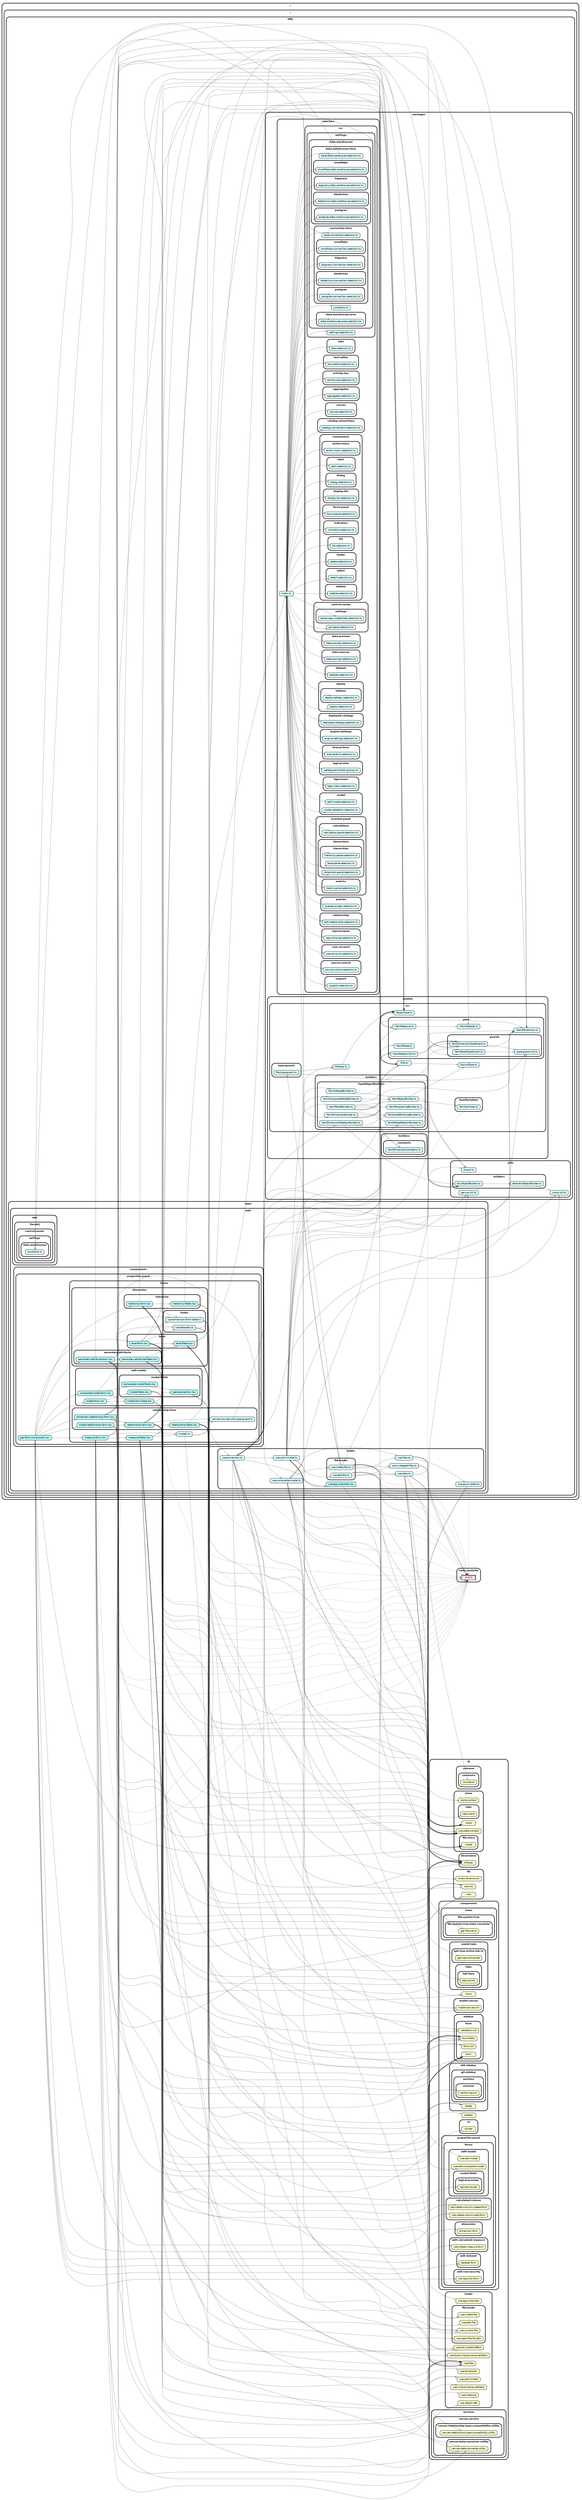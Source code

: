 strict digraph "dependency-cruiser output"{
    rankdir="LR" splines="true" overlap="false" nodesep="0.16" ranksep="0.18" fontname="Helvetica-bold" fontsize="9" style="rounded,bold,filled" fillcolor="#ffffff" compound="true"
    node [shape="box" style="rounded, filled" height="0.2" color="black" fillcolor="#ffffcc" fontcolor="black" fontname="Helvetica" fontsize="9"]
    edge [arrowhead="normal" arrowsize="0.6" penwidth="2.0" color="#00000033" fontname="Helvetica" fontsize="9"]

    subgraph "cluster_.." {label=".." subgraph "cluster_../.." {label=".." subgraph "cluster_../../SML" {label="SML" subgraph "cluster_../../SML/apps" {label="apps" subgraph "cluster_../../SML/apps/web" {label="web" subgraph "cluster_../../SML/apps/web/app" {label="app" subgraph "cluster_../../SML/apps/web/app/[locale]" {label="[locale]" subgraph "cluster_../../SML/apps/web/app/[locale]/control-center" {label="control-center" subgraph "cluster_../../SML/apps/web/app/[locale]/control-center/settings" {label="settings" subgraph "cluster_../../SML/apps/web/app/[locale]/control-center/settings/data-warehouses" {label="data-warehouses" "../../SML/apps/web/app/[locale]/control-center/settings/data-warehouses/constants.ts" [label=<constants.ts> tooltip="constants.ts" URL="../../SML/apps/web/app/[locale]/control-center/settings/data-warehouses/constants.ts" fillcolor="#ddfeff"] } } } } } } } } } }
    subgraph "cluster_.." {label=".." subgraph "cluster_../.." {label=".." subgraph "cluster_../../SML" {label="SML" subgraph "cluster_../../SML/apps" {label="apps" subgraph "cluster_../../SML/apps/web" {label="web" subgraph "cluster_../../SML/apps/web/components" {label="components" subgraph "cluster_../../SML/apps/web/components/properties-panel" {label="properties-panel" subgraph "cluster_../../SML/apps/web/components/properties-panel/forms" {label="forms" subgraph "cluster_../../SML/apps/web/components/properties-panel/forms/dimension" {label="dimension" subgraph "cluster_../../SML/apps/web/components/properties-panel/forms/dimension/hierarchy" {label="hierarchy" "../../SML/apps/web/components/properties-panel/forms/dimension/hierarchy/hierarchy-fields.tsx" [label=<hierarchy-fields.tsx> tooltip="hierarchy-fields.tsx" URL="../../SML/apps/web/components/properties-panel/forms/dimension/hierarchy/hierarchy-fields.tsx" fillcolor="#bbfeff"] } } } } } } } } } }
    "../../SML/apps/web/components/properties-panel/forms/dimension/hierarchy/hierarchy-fields.tsx" -> "@/components/sidebar/form/form-fields"
    "../../SML/apps/web/components/properties-panel/forms/dimension/hierarchy/hierarchy-fields.tsx" -> "@/lib/zod-util"
    "../../SML/apps/web/components/properties-panel/forms/dimension/hierarchy/hierarchy-fields.tsx" -> "node_modules/.pnpm" [penwidth="1.0"]
    "../../SML/apps/web/components/properties-panel/forms/dimension/hierarchy/hierarchy-fields.tsx" -> "../../SML/packages/selectors/index.ts"
    subgraph "cluster_.." {label=".." subgraph "cluster_../.." {label=".." subgraph "cluster_../../SML" {label="SML" subgraph "cluster_../../SML/apps" {label="apps" subgraph "cluster_../../SML/apps/web" {label="web" subgraph "cluster_../../SML/apps/web/components" {label="components" subgraph "cluster_../../SML/apps/web/components/properties-panel" {label="properties-panel" subgraph "cluster_../../SML/apps/web/components/properties-panel/forms" {label="forms" subgraph "cluster_../../SML/apps/web/components/properties-panel/forms/dimension" {label="dimension" subgraph "cluster_../../SML/apps/web/components/properties-panel/forms/dimension/hierarchy" {label="hierarchy" "../../SML/apps/web/components/properties-panel/forms/dimension/hierarchy/hierarchy-form.tsx" [label=<hierarchy-form.tsx> tooltip="hierarchy-form.tsx" URL="../../SML/apps/web/components/properties-panel/forms/dimension/hierarchy/hierarchy-form.tsx" fillcolor="#bbfeff"] } } } } } } } } } }
    "../../SML/apps/web/components/properties-panel/forms/dimension/hierarchy/hierarchy-form.tsx" -> "../../SML/apps/web/components/properties-panel/forms/dimension/hooks/use-dimension-form-state.ts"
    "../../SML/apps/web/components/properties-panel/forms/dimension/hierarchy/hierarchy-form.tsx" -> "../../SML/apps/web/components/properties-panel/forms/dimension/hierarchy/hierarchy-fields.tsx"
    "../../SML/apps/web/components/properties-panel/forms/dimension/hierarchy/hierarchy-form.tsx" -> "@/components/left-sidebar/loader"
    "../../SML/apps/web/components/properties-panel/forms/dimension/hierarchy/hierarchy-form.tsx" -> "@/components/sidebar/form/form"
    "../../SML/apps/web/components/properties-panel/forms/dimension/hierarchy/hierarchy-form.tsx" -> "@/dicontainer/diTypes"
    "../../SML/apps/web/components/properties-panel/forms/dimension/hierarchy/hierarchy-form.tsx" -> "@/hooks/file-hooks/use-current-file"
    "../../SML/apps/web/components/properties-panel/forms/dimension/hierarchy/hierarchy-form.tsx" -> "@/hooks/use-files"
    "../../SML/apps/web/components/properties-panel/forms/dimension/hierarchy/hierarchy-form.tsx" -> "@/store/file-store/model"
    "../../SML/apps/web/components/properties-panel/forms/dimension/hierarchy/hierarchy-form.tsx" -> "@/store/store"
    "../../SML/apps/web/components/properties-panel/forms/dimension/hierarchy/hierarchy-form.tsx" -> "@/store/use-state-context"
    "../../SML/apps/web/components/properties-panel/forms/dimension/hierarchy/hierarchy-form.tsx" -> "node_modules/.pnpm" [penwidth="1.0"]
    "../../SML/apps/web/components/properties-panel/forms/dimension/hierarchy/hierarchy-form.tsx" -> "../../SML/packages/models/src/IFile.ts"
    subgraph "cluster_.." {label=".." subgraph "cluster_../.." {label=".." subgraph "cluster_../../SML" {label="SML" subgraph "cluster_../../SML/apps" {label="apps" subgraph "cluster_../../SML/apps/web" {label="web" subgraph "cluster_../../SML/apps/web/components" {label="components" subgraph "cluster_../../SML/apps/web/components/properties-panel" {label="properties-panel" subgraph "cluster_../../SML/apps/web/components/properties-panel/forms" {label="forms" subgraph "cluster_../../SML/apps/web/components/properties-panel/forms/dimension" {label="dimension" subgraph "cluster_../../SML/apps/web/components/properties-panel/forms/dimension/hooks" {label="hooks" "../../SML/apps/web/components/properties-panel/forms/dimension/hooks/use-datasets.ts" [label=<use-datasets.ts> tooltip="use-datasets.ts" URL="../../SML/apps/web/components/properties-panel/forms/dimension/hooks/use-datasets.ts" fillcolor="#ddfeff"] } } } } } } } } } }
    "../../SML/apps/web/components/properties-panel/forms/dimension/hooks/use-datasets.ts" -> "@/dicontainer/diTypes"
    "../../SML/apps/web/components/properties-panel/forms/dimension/hooks/use-datasets.ts" -> "@/hooks/use-files"
    "../../SML/apps/web/components/properties-panel/forms/dimension/hooks/use-datasets.ts" -> "node_modules/.pnpm" [penwidth="1.0"]
    "../../SML/apps/web/components/properties-panel/forms/dimension/hooks/use-datasets.ts" -> "../../SML/packages/models/src/ObjectType.ts"
    subgraph "cluster_.." {label=".." subgraph "cluster_../.." {label=".." subgraph "cluster_../../SML" {label="SML" subgraph "cluster_../../SML/apps" {label="apps" subgraph "cluster_../../SML/apps/web" {label="web" subgraph "cluster_../../SML/apps/web/components" {label="components" subgraph "cluster_../../SML/apps/web/components/properties-panel" {label="properties-panel" subgraph "cluster_../../SML/apps/web/components/properties-panel/forms" {label="forms" subgraph "cluster_../../SML/apps/web/components/properties-panel/forms/dimension" {label="dimension" subgraph "cluster_../../SML/apps/web/components/properties-panel/forms/dimension/hooks" {label="hooks" "../../SML/apps/web/components/properties-panel/forms/dimension/hooks/use-dimension-form-state.ts" [label=<use-dimension-form-state.ts> tooltip="use-dimension-form-state.ts" URL="../../SML/apps/web/components/properties-panel/forms/dimension/hooks/use-dimension-form-state.ts" fillcolor="#ddfeff"] } } } } } } } } } }
    "../../SML/apps/web/components/properties-panel/forms/dimension/hooks/use-dimension-form-state.ts" -> "../../SML/apps/web/hooks/use-dimension.ts"
    "../../SML/apps/web/components/properties-panel/forms/dimension/hooks/use-dimension-form-state.ts" -> "@/components/sidebar/form/form-fields"
    "../../SML/apps/web/components/properties-panel/forms/dimension/hooks/use-dimension-form-state.ts" -> "@/store/store"
    "../../SML/apps/web/components/properties-panel/forms/dimension/hooks/use-dimension-form-state.ts" -> "@/store/use-state-context"
    "../../SML/apps/web/components/properties-panel/forms/dimension/hooks/use-dimension-form-state.ts" -> "node_modules/.pnpm" [penwidth="1.0"]
    subgraph "cluster_.." {label=".." subgraph "cluster_../.." {label=".." subgraph "cluster_../../SML" {label="SML" subgraph "cluster_../../SML/apps" {label="apps" subgraph "cluster_../../SML/apps/web" {label="web" subgraph "cluster_../../SML/apps/web/components" {label="components" subgraph "cluster_../../SML/apps/web/components/properties-panel" {label="properties-panel" subgraph "cluster_../../SML/apps/web/components/properties-panel/forms" {label="forms" subgraph "cluster_../../SML/apps/web/components/properties-panel/forms/dimension" {label="dimension" subgraph "cluster_../../SML/apps/web/components/properties-panel/forms/dimension/level" {label="level" "../../SML/apps/web/components/properties-panel/forms/dimension/level/level-fields.tsx" [label=<level-fields.tsx> tooltip="level-fields.tsx" URL="../../SML/apps/web/components/properties-panel/forms/dimension/level/level-fields.tsx" fillcolor="#bbfeff"] } } } } } } } } } }
    "../../SML/apps/web/components/properties-panel/forms/dimension/level/level-fields.tsx" -> "@/components/model-canvas/model-canvas-util"
    "../../SML/apps/web/components/properties-panel/forms/dimension/level/level-fields.tsx" -> "@/components/sidebar/form/form"
    "../../SML/apps/web/components/properties-panel/forms/dimension/level/level-fields.tsx" -> "@/components/sidebar/form/form-fields"
    "../../SML/apps/web/components/properties-panel/forms/dimension/level/level-fields.tsx" -> "@/components/sidebar/form/form-util"
    "../../SML/apps/web/components/properties-panel/forms/dimension/level/level-fields.tsx" -> "@/components/sidebar/form/validation-util"
    "../../SML/apps/web/components/properties-panel/forms/dimension/level/level-fields.tsx" -> "@/hooks/use-did-update-effect"
    "../../SML/apps/web/components/properties-panel/forms/dimension/level/level-fields.tsx" -> "@/lib/zod-util"
    "../../SML/apps/web/components/properties-panel/forms/dimension/level/level-fields.tsx" -> "../../SML/packages/models/src/yaml/IYamlDimension.ts"
    "../../SML/apps/web/components/properties-panel/forms/dimension/level/level-fields.tsx" -> "node_modules/.pnpm" [penwidth="1.0"]
    "../../SML/apps/web/components/properties-panel/forms/dimension/level/level-fields.tsx" -> "../../SML/packages/selectors/index.ts"
    subgraph "cluster_.." {label=".." subgraph "cluster_../.." {label=".." subgraph "cluster_../../SML" {label="SML" subgraph "cluster_../../SML/apps" {label="apps" subgraph "cluster_../../SML/apps/web" {label="web" subgraph "cluster_../../SML/apps/web/components" {label="components" subgraph "cluster_../../SML/apps/web/components/properties-panel" {label="properties-panel" subgraph "cluster_../../SML/apps/web/components/properties-panel/forms" {label="forms" subgraph "cluster_../../SML/apps/web/components/properties-panel/forms/dimension" {label="dimension" subgraph "cluster_../../SML/apps/web/components/properties-panel/forms/dimension/level" {label="level" "../../SML/apps/web/components/properties-panel/forms/dimension/level/level-form.tsx" [label=<level-form.tsx> tooltip="level-form.tsx" URL="../../SML/apps/web/components/properties-panel/forms/dimension/level/level-form.tsx" fillcolor="#bbfeff"] } } } } } } } } } }
    "../../SML/apps/web/components/properties-panel/forms/dimension/level/level-form.tsx" -> "../../SML/apps/web/components/properties-panel/forms/dimension/hooks/use-datasets.ts"
    "../../SML/apps/web/components/properties-panel/forms/dimension/level/level-form.tsx" -> "../../SML/apps/web/components/properties-panel/forms/dimension/hooks/use-dimension-form-state.ts"
    "../../SML/apps/web/components/properties-panel/forms/dimension/level/level-form.tsx" -> "../../SML/apps/web/components/properties-panel/forms/dimension/level/level-fields.tsx"
    "../../SML/apps/web/components/properties-panel/forms/dimension/level/level-form.tsx" -> "@/components/left-sidebar/loader"
    "../../SML/apps/web/components/properties-panel/forms/dimension/level/level-form.tsx" -> "@/components/sidebar/form/form"
    "../../SML/apps/web/components/properties-panel/forms/dimension/level/level-form.tsx" -> "@/dicontainer/diTypes"
    "../../SML/apps/web/components/properties-panel/forms/dimension/level/level-form.tsx" -> "@/hooks/file-hooks/use-current-file"
    "../../SML/apps/web/components/properties-panel/forms/dimension/level/level-form.tsx" -> "@/hooks/use-files"
    "../../SML/apps/web/components/properties-panel/forms/dimension/level/level-form.tsx" -> "@/hooks/use-level-unique-name-validator"
    "../../SML/apps/web/components/properties-panel/forms/dimension/level/level-form.tsx" -> "@/store/file-store/model"
    "../../SML/apps/web/components/properties-panel/forms/dimension/level/level-form.tsx" -> "@/store/store"
    "../../SML/apps/web/components/properties-panel/forms/dimension/level/level-form.tsx" -> "@/store/use-state-context"
    "../../SML/apps/web/components/properties-panel/forms/dimension/level/level-form.tsx" -> "node_modules/.pnpm" [penwidth="1.0"]
    "../../SML/apps/web/components/properties-panel/forms/dimension/level/level-form.tsx" -> "../../SML/packages/models/src/IFile.ts"
    subgraph "cluster_.." {label=".." subgraph "cluster_../.." {label=".." subgraph "cluster_../../SML" {label="SML" subgraph "cluster_../../SML/apps" {label="apps" subgraph "cluster_../../SML/apps/web" {label="web" subgraph "cluster_../../SML/apps/web/components" {label="components" subgraph "cluster_../../SML/apps/web/components/properties-panel" {label="properties-panel" subgraph "cluster_../../SML/apps/web/components/properties-panel/forms" {label="forms" subgraph "cluster_../../SML/apps/web/components/properties-panel/forms/dimension" {label="dimension" subgraph "cluster_../../SML/apps/web/components/properties-panel/forms/dimension/secondary-attribute" {label="secondary-attribute" "../../SML/apps/web/components/properties-panel/forms/dimension/secondary-attribute/secondary-attribute-fields.tsx" [label=<secondary-attribute-fields.tsx> tooltip="secondary-attribute-fields.tsx" URL="../../SML/apps/web/components/properties-panel/forms/dimension/secondary-attribute/secondary-attribute-fields.tsx" fillcolor="#bbfeff"] } } } } } } } } } }
    "../../SML/apps/web/components/properties-panel/forms/dimension/secondary-attribute/secondary-attribute-fields.tsx" -> "../../SML/apps/web/components/properties-panel/forms/dimension/level/level-fields.tsx"
    "../../SML/apps/web/components/properties-panel/forms/dimension/secondary-attribute/secondary-attribute-fields.tsx" -> "@/components/sidebar/form/form"
    "../../SML/apps/web/components/properties-panel/forms/dimension/secondary-attribute/secondary-attribute-fields.tsx" -> "@/components/sidebar/form/form-fields"
    "../../SML/apps/web/components/properties-panel/forms/dimension/secondary-attribute/secondary-attribute-fields.tsx" -> "@/components/sidebar/form/validation-util"
    "../../SML/apps/web/components/properties-panel/forms/dimension/secondary-attribute/secondary-attribute-fields.tsx" -> "@/lib/zod-util"
    "../../SML/apps/web/components/properties-panel/forms/dimension/secondary-attribute/secondary-attribute-fields.tsx" -> "node_modules/.pnpm" [penwidth="1.0"]
    subgraph "cluster_.." {label=".." subgraph "cluster_../.." {label=".." subgraph "cluster_../../SML" {label="SML" subgraph "cluster_../../SML/apps" {label="apps" subgraph "cluster_../../SML/apps/web" {label="web" subgraph "cluster_../../SML/apps/web/components" {label="components" subgraph "cluster_../../SML/apps/web/components/properties-panel" {label="properties-panel" subgraph "cluster_../../SML/apps/web/components/properties-panel/forms" {label="forms" subgraph "cluster_../../SML/apps/web/components/properties-panel/forms/dimension" {label="dimension" subgraph "cluster_../../SML/apps/web/components/properties-panel/forms/dimension/secondary-attribute" {label="secondary-attribute" "../../SML/apps/web/components/properties-panel/forms/dimension/secondary-attribute/secondary-attribute-form.tsx" [label=<secondary-attribute-form.tsx> tooltip="secondary-attribute-form.tsx" URL="../../SML/apps/web/components/properties-panel/forms/dimension/secondary-attribute/secondary-attribute-form.tsx" fillcolor="#bbfeff"] } } } } } } } } } }
    "../../SML/apps/web/components/properties-panel/forms/dimension/secondary-attribute/secondary-attribute-form.tsx" -> "../../SML/apps/web/components/properties-panel/forms/dimension/hooks/use-datasets.ts"
    "../../SML/apps/web/components/properties-panel/forms/dimension/secondary-attribute/secondary-attribute-form.tsx" -> "../../SML/apps/web/components/properties-panel/forms/dimension/hooks/use-dimension-form-state.ts"
    "../../SML/apps/web/components/properties-panel/forms/dimension/secondary-attribute/secondary-attribute-form.tsx" -> "../../SML/apps/web/components/properties-panel/forms/dimension/secondary-attribute/secondary-attribute-fields.tsx"
    "../../SML/apps/web/components/properties-panel/forms/dimension/secondary-attribute/secondary-attribute-form.tsx" -> "@/components/left-sidebar/loader"
    "../../SML/apps/web/components/properties-panel/forms/dimension/secondary-attribute/secondary-attribute-form.tsx" -> "@/components/sidebar/form/form"
    "../../SML/apps/web/components/properties-panel/forms/dimension/secondary-attribute/secondary-attribute-form.tsx" -> "@/dicontainer/diTypes"
    "../../SML/apps/web/components/properties-panel/forms/dimension/secondary-attribute/secondary-attribute-form.tsx" -> "@/hooks/file-hooks/use-current-file"
    "../../SML/apps/web/components/properties-panel/forms/dimension/secondary-attribute/secondary-attribute-form.tsx" -> "@/hooks/use-files"
    "../../SML/apps/web/components/properties-panel/forms/dimension/secondary-attribute/secondary-attribute-form.tsx" -> "@/store/file-store/model"
    "../../SML/apps/web/components/properties-panel/forms/dimension/secondary-attribute/secondary-attribute-form.tsx" -> "@/store/store"
    "../../SML/apps/web/components/properties-panel/forms/dimension/secondary-attribute/secondary-attribute-form.tsx" -> "@/store/use-state-context"
    "../../SML/apps/web/components/properties-panel/forms/dimension/secondary-attribute/secondary-attribute-form.tsx" -> "node_modules/.pnpm" [penwidth="1.0"]
    "../../SML/apps/web/components/properties-panel/forms/dimension/secondary-attribute/secondary-attribute-form.tsx" -> "../../SML/packages/models/src/IFile.ts"
    subgraph "cluster_.." {label=".." subgraph "cluster_../.." {label=".." subgraph "cluster_../../SML" {label="SML" subgraph "cluster_../../SML/apps" {label="apps" subgraph "cluster_../../SML/apps/web" {label="web" subgraph "cluster_../../SML/apps/web/components" {label="components" subgraph "cluster_../../SML/apps/web/components/properties-panel" {label="properties-panel" subgraph "cluster_../../SML/apps/web/components/properties-panel/forms" {label="forms" subgraph "cluster_../../SML/apps/web/components/properties-panel/forms/edit-model" {label="edit-model" "../../SML/apps/web/components/properties-panel/forms/edit-model/composite-model-form.tsx" [label=<composite-model-form.tsx> tooltip="composite-model-form.tsx" URL="../../SML/apps/web/components/properties-panel/forms/edit-model/composite-model-form.tsx" fillcolor="#bbfeff"] } } } } } } } } }
    "../../SML/apps/web/components/properties-panel/forms/edit-model/composite-model-form.tsx" -> "../../SML/apps/web/hooks/use-composite-model.ts"
    "../../SML/apps/web/components/properties-panel/forms/edit-model/composite-model-form.tsx" -> "../../SML/apps/web/components/properties-panel/forms/edit-model/model-fields/composite-model-fields.tsx"
    "../../SML/apps/web/components/properties-panel/forms/edit-model/composite-model-form.tsx" -> "../../SML/apps/web/components/properties-panel/forms/edit-model/model-form-base.tsx"
    "../../SML/apps/web/components/properties-panel/forms/edit-model/composite-model-form.tsx" -> "node_modules/.pnpm" [penwidth="1.0"]
    subgraph "cluster_.." {label=".." subgraph "cluster_../.." {label=".." subgraph "cluster_../../SML" {label="SML" subgraph "cluster_../../SML/apps" {label="apps" subgraph "cluster_../../SML/apps/web" {label="web" subgraph "cluster_../../SML/apps/web/components" {label="components" subgraph "cluster_../../SML/apps/web/components/properties-panel" {label="properties-panel" subgraph "cluster_../../SML/apps/web/components/properties-panel/forms" {label="forms" subgraph "cluster_../../SML/apps/web/components/properties-panel/forms/edit-model" {label="edit-model" subgraph "cluster_../../SML/apps/web/components/properties-panel/forms/edit-model/model-fields" {label="model-fields" "../../SML/apps/web/components/properties-panel/forms/edit-model/model-fields/composite-model-fields.tsx" [label=<composite-model-fields.tsx> tooltip="composite-model-fields.tsx" URL="../../SML/apps/web/components/properties-panel/forms/edit-model/model-fields/composite-model-fields.tsx" fillcolor="#bbfeff"] } } } } } } } } } }
    "../../SML/apps/web/components/properties-panel/forms/edit-model/model-fields/composite-model-fields.tsx" -> "../../SML/apps/web/components/properties-panel/forms/edit-model/model-fields/general-section.tsx"
    "../../SML/apps/web/components/properties-panel/forms/edit-model/model-fields/composite-model-fields.tsx" -> "@/lib/utils"
    subgraph "cluster_.." {label=".." subgraph "cluster_../.." {label=".." subgraph "cluster_../../SML" {label="SML" subgraph "cluster_../../SML/apps" {label="apps" subgraph "cluster_../../SML/apps/web" {label="web" subgraph "cluster_../../SML/apps/web/components" {label="components" subgraph "cluster_../../SML/apps/web/components/properties-panel" {label="properties-panel" subgraph "cluster_../../SML/apps/web/components/properties-panel/forms" {label="forms" subgraph "cluster_../../SML/apps/web/components/properties-panel/forms/edit-model" {label="edit-model" subgraph "cluster_../../SML/apps/web/components/properties-panel/forms/edit-model/model-fields" {label="model-fields" "../../SML/apps/web/components/properties-panel/forms/edit-model/model-fields/general-section.tsx" [label=<general-section.tsx> tooltip="general-section.tsx" URL="../../SML/apps/web/components/properties-panel/forms/edit-model/model-fields/general-section.tsx" fillcolor="#bbfeff"] } } } } } } } } } }
    "../../SML/apps/web/components/properties-panel/forms/edit-model/model-fields/general-section.tsx" -> "@/components/left-sidebar/git-sidebar/sections/common/section-layout"
    "../../SML/apps/web/components/properties-panel/forms/edit-model/model-fields/general-section.tsx" -> "@/components/sidebar/form/form-fields"
    "../../SML/apps/web/components/properties-panel/forms/edit-model/model-fields/general-section.tsx" -> "node_modules/.pnpm" [penwidth="1.0"]
    subgraph "cluster_.." {label=".." subgraph "cluster_../.." {label=".." subgraph "cluster_../../SML" {label="SML" subgraph "cluster_../../SML/apps" {label="apps" subgraph "cluster_../../SML/apps/web" {label="web" subgraph "cluster_../../SML/apps/web/components" {label="components" subgraph "cluster_../../SML/apps/web/components/properties-panel" {label="properties-panel" subgraph "cluster_../../SML/apps/web/components/properties-panel/forms" {label="forms" subgraph "cluster_../../SML/apps/web/components/properties-panel/forms/edit-model" {label="edit-model" subgraph "cluster_../../SML/apps/web/components/properties-panel/forms/edit-model/model-fields" {label="model-fields" "../../SML/apps/web/components/properties-panel/forms/edit-model/model-fields/model-fields.tsx" [label=<model-fields.tsx> tooltip="model-fields.tsx" URL="../../SML/apps/web/components/properties-panel/forms/edit-model/model-fields/model-fields.tsx" fillcolor="#bbfeff"] } } } } } } } } } }
    "../../SML/apps/web/components/properties-panel/forms/edit-model/model-fields/model-fields.tsx" -> "../../SML/apps/web/components/properties-panel/forms/edit-model/model-fields/general-section.tsx"
    "../../SML/apps/web/components/properties-panel/forms/edit-model/model-fields/model-fields.tsx" -> "@/components/properties-panel/forms/edit-model/model-fields/logical-preview/logical-preview"
    "../../SML/apps/web/components/properties-panel/forms/edit-model/model-fields/model-fields.tsx" -> "@/components/sidebar"
    "../../SML/apps/web/components/properties-panel/forms/edit-model/model-fields/model-fields.tsx" -> "@/lib/utils"
    subgraph "cluster_.." {label=".." subgraph "cluster_../.." {label=".." subgraph "cluster_../../SML" {label="SML" subgraph "cluster_../../SML/apps" {label="apps" subgraph "cluster_../../SML/apps/web" {label="web" subgraph "cluster_../../SML/apps/web/components" {label="components" subgraph "cluster_../../SML/apps/web/components/properties-panel" {label="properties-panel" subgraph "cluster_../../SML/apps/web/components/properties-panel/forms" {label="forms" subgraph "cluster_../../SML/apps/web/components/properties-panel/forms/edit-model" {label="edit-model" "../../SML/apps/web/components/properties-panel/forms/edit-model/model-form-base.tsx" [label=<model-form-base.tsx> tooltip="model-form-base.tsx" URL="../../SML/apps/web/components/properties-panel/forms/edit-model/model-form-base.tsx" fillcolor="#bbfeff"] } } } } } } } } }
    "../../SML/apps/web/components/properties-panel/forms/edit-model/model-form-base.tsx" -> "@/components/sidebar/form/form"
    "../../SML/apps/web/components/properties-panel/forms/edit-model/model-form-base.tsx" -> "@/dicontainer/diTypes"
    "../../SML/apps/web/components/properties-panel/forms/edit-model/model-form-base.tsx" -> "@/hooks/use-files"
    "../../SML/apps/web/components/properties-panel/forms/edit-model/model-form-base.tsx" -> "node_modules/.pnpm" [penwidth="1.0"]
    "../../SML/apps/web/components/properties-panel/forms/edit-model/model-form-base.tsx" -> "../../SML/packages/models/src/IFile.ts"
    subgraph "cluster_.." {label=".." subgraph "cluster_../.." {label=".." subgraph "cluster_../../SML" {label="SML" subgraph "cluster_../../SML/apps" {label="apps" subgraph "cluster_../../SML/apps/web" {label="web" subgraph "cluster_../../SML/apps/web/components" {label="components" subgraph "cluster_../../SML/apps/web/components/properties-panel" {label="properties-panel" subgraph "cluster_../../SML/apps/web/components/properties-panel/forms" {label="forms" subgraph "cluster_../../SML/apps/web/components/properties-panel/forms/edit-model" {label="edit-model" "../../SML/apps/web/components/properties-panel/forms/edit-model/model-form.tsx" [label=<model-form.tsx> tooltip="model-form.tsx" URL="../../SML/apps/web/components/properties-panel/forms/edit-model/model-form.tsx" fillcolor="#bbfeff"] } } } } } } } } }
    "../../SML/apps/web/components/properties-panel/forms/edit-model/model-form.tsx" -> "../../SML/apps/web/components/properties-panel/forms/edit-model/model-fields/model-fields.tsx"
    "../../SML/apps/web/components/properties-panel/forms/edit-model/model-form.tsx" -> "../../SML/apps/web/components/properties-panel/forms/edit-model/model-form-base.tsx"
    "../../SML/apps/web/components/properties-panel/forms/edit-model/model-form.tsx" -> "@/hooks/use-yaml-model"
    subgraph "cluster_.." {label=".." subgraph "cluster_../.." {label=".." subgraph "cluster_../../SML" {label="SML" subgraph "cluster_../../SML/apps" {label="apps" subgraph "cluster_../../SML/apps/web" {label="web" subgraph "cluster_../../SML/apps/web/components" {label="components" subgraph "cluster_../../SML/apps/web/components/properties-panel" {label="properties-panel" subgraph "cluster_../../SML/apps/web/components/properties-panel/forms" {label="forms" "../../SML/apps/web/components/properties-panel/forms/measure-fields.tsx" [label=<measure-fields.tsx> tooltip="measure-fields.tsx" URL="../../SML/apps/web/components/properties-panel/forms/measure-fields.tsx" fillcolor="#bbfeff"] } } } } } } } }
    "../../SML/apps/web/components/properties-panel/forms/measure-fields.tsx" -> "../../SML/apps/web/components/properties-panel/forms/models.ts"
    "../../SML/apps/web/components/properties-panel/forms/measure-fields.tsx" -> "@/components/sidebar/form/form"
    "../../SML/apps/web/components/properties-panel/forms/measure-fields.tsx" -> "@/components/sidebar/form/form-fields"
    "../../SML/apps/web/components/properties-panel/forms/measure-fields.tsx" -> "@/components/sidebar/form/form-util"
    "../../SML/apps/web/components/properties-panel/forms/measure-fields.tsx" -> "@/components/ui/divider"
    "../../SML/apps/web/components/properties-panel/forms/measure-fields.tsx" -> "@/dicontainer/diTypes"
    "../../SML/apps/web/components/properties-panel/forms/measure-fields.tsx" -> "@/hooks/use-did-update-effect"
    "../../SML/apps/web/components/properties-panel/forms/measure-fields.tsx" -> "@/lib/zod-util"
    "../../SML/apps/web/components/properties-panel/forms/measure-fields.tsx" -> "node_modules/.pnpm" [penwidth="1.0"]
    "../../SML/apps/web/components/properties-panel/forms/measure-fields.tsx" -> "../../SML/packages/models/src/ObjectType.ts"
    "../../SML/apps/web/components/properties-panel/forms/measure-fields.tsx" -> "../../SML/packages/models/src/yaml/IYamlMeasure.ts"
    subgraph "cluster_.." {label=".." subgraph "cluster_../.." {label=".." subgraph "cluster_../../SML" {label="SML" subgraph "cluster_../../SML/apps" {label="apps" subgraph "cluster_../../SML/apps/web" {label="web" subgraph "cluster_../../SML/apps/web/components" {label="components" subgraph "cluster_../../SML/apps/web/components/properties-panel" {label="properties-panel" subgraph "cluster_../../SML/apps/web/components/properties-panel/forms" {label="forms" "../../SML/apps/web/components/properties-panel/forms/measure-form.tsx" [label=<measure-form.tsx> tooltip="measure-form.tsx" URL="../../SML/apps/web/components/properties-panel/forms/measure-form.tsx" fillcolor="#bbfeff"] } } } } } } } }
    "../../SML/apps/web/components/properties-panel/forms/measure-form.tsx" -> "../../SML/apps/web/components/properties-panel/forms/measure-fields.tsx"
    "../../SML/apps/web/components/properties-panel/forms/measure-form.tsx" -> "../../SML/apps/web/components/properties-panel/forms/models.ts"
    "../../SML/apps/web/components/properties-panel/forms/measure-form.tsx" -> "@/components/sidebar/form/form"
    "../../SML/apps/web/components/properties-panel/forms/measure-form.tsx" -> "@/components/sidebar/form/form-fields"
    "../../SML/apps/web/components/properties-panel/forms/measure-form.tsx" -> "@/dicontainer/diTypes"
    "../../SML/apps/web/components/properties-panel/forms/measure-form.tsx" -> "@/hooks/use-files"
    "../../SML/apps/web/components/properties-panel/forms/measure-form.tsx" -> "@/hooks/use-measure"
    "../../SML/apps/web/components/properties-panel/forms/measure-form.tsx" -> "@/hooks/use-object-refs"
    "../../SML/apps/web/components/properties-panel/forms/measure-form.tsx" -> "@/hooks/use-unique-name-validator"
    "../../SML/apps/web/components/properties-panel/forms/measure-form.tsx" -> "node_modules/.pnpm" [penwidth="1.0"]
    "../../SML/apps/web/components/properties-panel/forms/measure-form.tsx" -> "../../SML/packages/models/src/IFile.ts"
    "../../SML/apps/web/components/properties-panel/forms/measure-form.tsx" -> "../../SML/packages/models/src/ObjectType.ts"
    subgraph "cluster_.." {label=".." subgraph "cluster_../.." {label=".." subgraph "cluster_../../SML" {label="SML" subgraph "cluster_../../SML/apps" {label="apps" subgraph "cluster_../../SML/apps/web" {label="web" subgraph "cluster_../../SML/apps/web/components" {label="components" subgraph "cluster_../../SML/apps/web/components/properties-panel" {label="properties-panel" subgraph "cluster_../../SML/apps/web/components/properties-panel/forms" {label="forms" "../../SML/apps/web/components/properties-panel/forms/models.ts" [label=<models.ts> tooltip="models.ts" URL="../../SML/apps/web/components/properties-panel/forms/models.ts" fillcolor="#ddfeff"] } } } } } } } }
    "../../SML/apps/web/components/properties-panel/forms/models.ts" -> "@/components/sidebar/form/form-fields"
    "../../SML/apps/web/components/properties-panel/forms/models.ts" -> "../../SML/packages/models/src/yaml/IYamlDataset.ts"
    "../../SML/apps/web/components/properties-panel/forms/models.ts" -> "../../SML/packages/models/src/yaml/IYamlMeasure.ts"
    subgraph "cluster_.." {label=".." subgraph "cluster_../.." {label=".." subgraph "cluster_../../SML" {label="SML" subgraph "cluster_../../SML/apps" {label="apps" subgraph "cluster_../../SML/apps/web" {label="web" subgraph "cluster_../../SML/apps/web/components" {label="components" subgraph "cluster_../../SML/apps/web/components/properties-panel" {label="properties-panel" subgraph "cluster_../../SML/apps/web/components/properties-panel/forms" {label="forms" subgraph "cluster_../../SML/apps/web/components/properties-panel/forms/relationship-form" {label="relationship-form" "../../SML/apps/web/components/properties-panel/forms/relationship-form/canvas-row-security-type-guard.ts" [label=<canvas-row-security-type-guard.ts> tooltip="canvas-row-security-type-guard.ts" URL="../../SML/apps/web/components/properties-panel/forms/relationship-form/canvas-row-security-type-guard.ts" fillcolor="#ddfeff"] } } } } } } } } }
    "../../SML/apps/web/components/properties-panel/forms/relationship-form/canvas-row-security-type-guard.ts" -> "../../SML/packages/models/src/yaml/guards/type-guard-util.ts"
    subgraph "cluster_.." {label=".." subgraph "cluster_../.." {label=".." subgraph "cluster_../../SML" {label="SML" subgraph "cluster_../../SML/apps" {label="apps" subgraph "cluster_../../SML/apps/web" {label="web" subgraph "cluster_../../SML/apps/web/components" {label="components" subgraph "cluster_../../SML/apps/web/components/properties-panel" {label="properties-panel" subgraph "cluster_../../SML/apps/web/components/properties-panel/forms" {label="forms" subgraph "cluster_../../SML/apps/web/components/properties-panel/forms/relationship-form" {label="relationship-form" "../../SML/apps/web/components/properties-panel/forms/relationship-form/dimension-relationship-form.tsx" [label=<dimension-relationship-form.tsx> tooltip="dimension-relationship-form.tsx" URL="../../SML/apps/web/components/properties-panel/forms/relationship-form/dimension-relationship-form.tsx" fillcolor="#bbfeff"] } } } } } } } } }
    "../../SML/apps/web/components/properties-panel/forms/relationship-form/dimension-relationship-form.tsx" -> "../../SML/apps/web/components/properties-panel/forms/relationship-form/relationship-form.tsx"
    "../../SML/apps/web/components/properties-panel/forms/relationship-form/dimension-relationship-form.tsx" -> "@/dicontainer/diTypes"
    "../../SML/apps/web/components/properties-panel/forms/relationship-form/dimension-relationship-form.tsx" -> "@/hooks/use-dimension"
    "../../SML/apps/web/components/properties-panel/forms/relationship-form/dimension-relationship-form.tsx" -> "@/hooks/use-files"
    "../../SML/apps/web/components/properties-panel/forms/relationship-form/dimension-relationship-form.tsx" -> "@/services/canvas-service/canvas-data-converter-utility/canvas-data-converter-utility"
    "../../SML/apps/web/components/properties-panel/forms/relationship-form/dimension-relationship-form.tsx" -> "node_modules/.pnpm" [penwidth="1.0"]
    "../../SML/apps/web/components/properties-panel/forms/relationship-form/dimension-relationship-form.tsx" -> "../../SML/packages/models/src/ObjectType.ts"
    "../../SML/apps/web/components/properties-panel/forms/relationship-form/dimension-relationship-form.tsx" -> "../../SML/packages/models/src/yaml/guards/YamlDimensionTypeGuard.ts"
    "../../SML/apps/web/components/properties-panel/forms/relationship-form/dimension-relationship-form.tsx" -> "../../SML/packages/models/src/yaml/IYamlDimension.ts"
    "../../SML/apps/web/components/properties-panel/forms/relationship-form/dimension-relationship-form.tsx" -> "../../SML/packages/utils/Guard.ts"
    subgraph "cluster_.." {label=".." subgraph "cluster_../.." {label=".." subgraph "cluster_../../SML" {label="SML" subgraph "cluster_../../SML/apps" {label="apps" subgraph "cluster_../../SML/apps/web" {label="web" subgraph "cluster_../../SML/apps/web/components" {label="components" subgraph "cluster_../../SML/apps/web/components/properties-panel" {label="properties-panel" subgraph "cluster_../../SML/apps/web/components/properties-panel/forms" {label="forms" subgraph "cluster_../../SML/apps/web/components/properties-panel/forms/relationship-form" {label="relationship-form" "../../SML/apps/web/components/properties-panel/forms/relationship-form/model-relationship-form.tsx" [label=<model-relationship-form.tsx> tooltip="model-relationship-form.tsx" URL="../../SML/apps/web/components/properties-panel/forms/relationship-form/model-relationship-form.tsx" fillcolor="#bbfeff"] } } } } } } } } }
    "../../SML/apps/web/components/properties-panel/forms/relationship-form/model-relationship-form.tsx" -> "../../SML/apps/web/components/properties-panel/forms/relationship-form/relationship-form.tsx"
    "../../SML/apps/web/components/properties-panel/forms/relationship-form/model-relationship-form.tsx" -> "@/dicontainer/diTypes"
    "../../SML/apps/web/components/properties-panel/forms/relationship-form/model-relationship-form.tsx" -> "@/hooks/use-files"
    "../../SML/apps/web/components/properties-panel/forms/relationship-form/model-relationship-form.tsx" -> "@/hooks/use-yaml-model"
    "../../SML/apps/web/components/properties-panel/forms/relationship-form/model-relationship-form.tsx" -> "@/services/canvas-service/canvas-data-converter-utility/canvas-data-converter-utility"
    "../../SML/apps/web/components/properties-panel/forms/relationship-form/model-relationship-form.tsx" -> "node_modules/.pnpm" [penwidth="1.0"]
    "../../SML/apps/web/components/properties-panel/forms/relationship-form/model-relationship-form.tsx" -> "../../SML/packages/models/src/ObjectType.ts"
    "../../SML/apps/web/components/properties-panel/forms/relationship-form/model-relationship-form.tsx" -> "../../SML/packages/models/src/yaml/guards/YamlModelTypeGuard.ts"
    subgraph "cluster_.." {label=".." subgraph "cluster_../.." {label=".." subgraph "cluster_../../SML" {label="SML" subgraph "cluster_../../SML/apps" {label="apps" subgraph "cluster_../../SML/apps/web" {label="web" subgraph "cluster_../../SML/apps/web/components" {label="components" subgraph "cluster_../../SML/apps/web/components/properties-panel" {label="properties-panel" subgraph "cluster_../../SML/apps/web/components/properties-panel/forms" {label="forms" subgraph "cluster_../../SML/apps/web/components/properties-panel/forms/relationship-form" {label="relationship-form" "../../SML/apps/web/components/properties-panel/forms/relationship-form/relationship-fields.tsx" [label=<relationship-fields.tsx> tooltip="relationship-fields.tsx" URL="../../SML/apps/web/components/properties-panel/forms/relationship-form/relationship-fields.tsx" fillcolor="#bbfeff"] } } } } } } } } }
    "../../SML/apps/web/components/properties-panel/forms/relationship-form/relationship-fields.tsx" -> "../../SML/apps/web/components/properties-panel/forms/relationship-form/canvas-row-security-type-guard.ts"
    "../../SML/apps/web/components/properties-panel/forms/relationship-form/relationship-fields.tsx" -> "@/components/icons"
    "../../SML/apps/web/components/properties-panel/forms/relationship-form/relationship-fields.tsx" -> "@/components/model-canvas/model-canvas-util"
    "../../SML/apps/web/components/properties-panel/forms/relationship-form/relationship-fields.tsx" -> "@/components/sidebar/form/form"
    "../../SML/apps/web/components/properties-panel/forms/relationship-form/relationship-fields.tsx" -> "@/components/sidebar/form/form-fields"
    "../../SML/apps/web/components/properties-panel/forms/relationship-form/relationship-fields.tsx" -> "@/dicontainer/diTypes"
    "../../SML/apps/web/components/properties-panel/forms/relationship-form/relationship-fields.tsx" -> "@/hooks/use-did-update-effect"
    "../../SML/apps/web/components/properties-panel/forms/relationship-form/relationship-fields.tsx" -> "@/hooks/use-files"
    "../../SML/apps/web/components/properties-panel/forms/relationship-form/relationship-fields.tsx" -> "@/services/canvas-service/canvas-data-converter-utility/canvas-data-converter-utility"
    "../../SML/apps/web/components/properties-panel/forms/relationship-form/relationship-fields.tsx" -> "@/services/canvas-service/canvas-relationship-type-compatibility-utility/canvas-relationship-type-compatibility-utility"
    "../../SML/apps/web/components/properties-panel/forms/relationship-form/relationship-fields.tsx" -> "node_modules/.pnpm" [penwidth="1.0"]
    "../../SML/apps/web/components/properties-panel/forms/relationship-form/relationship-fields.tsx" -> "../../SML/packages/models/src/ObjectType.ts"
    subgraph "cluster_.." {label=".." subgraph "cluster_../.." {label=".." subgraph "cluster_../../SML" {label="SML" subgraph "cluster_../../SML/apps" {label="apps" subgraph "cluster_../../SML/apps/web" {label="web" subgraph "cluster_../../SML/apps/web/components" {label="components" subgraph "cluster_../../SML/apps/web/components/properties-panel" {label="properties-panel" subgraph "cluster_../../SML/apps/web/components/properties-panel/forms" {label="forms" subgraph "cluster_../../SML/apps/web/components/properties-panel/forms/relationship-form" {label="relationship-form" "../../SML/apps/web/components/properties-panel/forms/relationship-form/relationship-form.tsx" [label=<relationship-form.tsx> tooltip="relationship-form.tsx" URL="../../SML/apps/web/components/properties-panel/forms/relationship-form/relationship-form.tsx" fillcolor="#bbfeff"] } } } } } } } } }
    "../../SML/apps/web/components/properties-panel/forms/relationship-form/relationship-form.tsx" -> "../../SML/apps/web/components/properties-panel/forms/relationship-form/canvas-row-security-type-guard.ts"
    "../../SML/apps/web/components/properties-panel/forms/relationship-form/relationship-form.tsx" -> "../../SML/apps/web/components/properties-panel/forms/relationship-form/relationship-fields.tsx"
    "../../SML/apps/web/components/properties-panel/forms/relationship-form/relationship-form.tsx" -> "@/components/sidebar/form/form"
    "../../SML/apps/web/components/properties-panel/forms/relationship-form/relationship-form.tsx" -> "@/components/sidebar/form/form-fields"
    "../../SML/apps/web/components/properties-panel/forms/relationship-form/relationship-form.tsx" -> "@/hooks/file-hooks/use-open-file-for-edit"
    "../../SML/apps/web/components/properties-panel/forms/relationship-form/relationship-form.tsx" -> "@/hooks/use-files"
    "../../SML/apps/web/components/properties-panel/forms/relationship-form/relationship-form.tsx" -> "@/services/canvas-service/canvas-data-converter-utility/canvas-data-converter-utility"
    "../../SML/apps/web/components/properties-panel/forms/relationship-form/relationship-form.tsx" -> "@/store/file-store/model"
    "../../SML/apps/web/components/properties-panel/forms/relationship-form/relationship-form.tsx" -> "@/store/store"
    "../../SML/apps/web/components/properties-panel/forms/relationship-form/relationship-form.tsx" -> "@/store/use-state-context"
    "../../SML/apps/web/components/properties-panel/forms/relationship-form/relationship-form.tsx" -> "../../SML/packages/models/src/IFile.ts"
    "../../SML/apps/web/components/properties-panel/forms/relationship-form/relationship-form.tsx" -> "../../SML/packages/models/src/yaml/guards/YamlDimensionTypeGuard.ts"
    "../../SML/apps/web/components/properties-panel/forms/relationship-form/relationship-form.tsx" -> "../../SML/packages/models/src/yaml/IYamlDimension.ts"
    "../../SML/apps/web/components/properties-panel/forms/relationship-form/relationship-form.tsx" -> "../../SML/packages/utils/Guard.ts"
    subgraph "cluster_.." {label=".." subgraph "cluster_../.." {label=".." subgraph "cluster_../../SML" {label="SML" subgraph "cluster_../../SML/apps" {label="apps" subgraph "cluster_../../SML/apps/web" {label="web" subgraph "cluster_../../SML/apps/web/components" {label="components" subgraph "cluster_../../SML/apps/web/components/properties-panel" {label="properties-panel" "../../SML/apps/web/components/properties-panel/get-form-component.tsx" [label=<get-form-component.tsx> tooltip="get-form-component.tsx" URL="../../SML/apps/web/components/properties-panel/get-form-component.tsx" fillcolor="#bbfeff"] } } } } } } }
    "../../SML/apps/web/components/properties-panel/get-form-component.tsx" -> "../../SML/apps/web/components/properties-panel/forms/dimension/hierarchy/hierarchy-form.tsx"
    "../../SML/apps/web/components/properties-panel/get-form-component.tsx" -> "../../SML/apps/web/components/properties-panel/forms/dimension/level/level-form.tsx"
    "../../SML/apps/web/components/properties-panel/get-form-component.tsx" -> "../../SML/apps/web/components/properties-panel/forms/dimension/secondary-attribute/secondary-attribute-form.tsx"
    "../../SML/apps/web/components/properties-panel/get-form-component.tsx" -> "../../SML/apps/web/components/properties-panel/forms/edit-model/composite-model-form.tsx"
    "../../SML/apps/web/components/properties-panel/get-form-component.tsx" -> "../../SML/apps/web/components/properties-panel/forms/edit-model/model-form.tsx"
    "../../SML/apps/web/components/properties-panel/get-form-component.tsx" -> "../../SML/apps/web/components/properties-panel/forms/measure-form.tsx"
    "../../SML/apps/web/components/properties-panel/get-form-component.tsx" -> "../../SML/apps/web/components/properties-panel/forms/relationship-form/dimension-relationship-form.tsx"
    "../../SML/apps/web/components/properties-panel/get-form-component.tsx" -> "../../SML/apps/web/components/properties-panel/forms/relationship-form/model-relationship-form.tsx"
    "../../SML/apps/web/components/properties-panel/get-form-component.tsx" -> "@/components/properties-panel/forms/calculated-column/calculated-column-create-form"
    "../../SML/apps/web/components/properties-panel/get-form-component.tsx" -> "@/components/properties-panel/forms/calculated-column/calculated-column-edit-form"
    "../../SML/apps/web/components/properties-panel/get-form-component.tsx" -> "@/components/properties-panel/forms/dimension/dimension-form"
    "../../SML/apps/web/components/properties-panel/get-form-component.tsx" -> "@/components/properties-panel/forms/edit-calculated-measure/calculated-measure-form"
    "../../SML/apps/web/components/properties-panel/get-form-component.tsx" -> "@/components/properties-panel/forms/edit-dataset/dataset-form"
    "../../SML/apps/web/components/properties-panel/get-form-component.tsx" -> "@/components/properties-panel/forms/edit-row-security/row-security-form"
    "../../SML/apps/web/components/properties-panel/get-form-component.tsx" -> "@/store/file-store/model"
    subgraph "cluster_.." {label=".." subgraph "cluster_../.." {label=".." subgraph "cluster_../../SML" {label="SML" subgraph "cluster_../../SML/apps" {label="apps" subgraph "cluster_../../SML/apps/web" {label="web" subgraph "cluster_../../SML/apps/web/hooks" {label="hooks" subgraph "cluster_../../SML/apps/web/hooks/file-hooks" {label="file-hooks" "../../SML/apps/web/hooks/file-hooks/use-create-file.ts" [label=<use-create-file.ts> tooltip="use-create-file.ts" URL="../../SML/apps/web/hooks/file-hooks/use-create-file.ts" fillcolor="#ddfeff"] } } } } } } }
    "../../SML/apps/web/hooks/file-hooks/use-create-file.ts" -> "../../SML/apps/web/hooks/use-files.ts"
    "../../SML/apps/web/hooks/file-hooks/use-create-file.ts" -> "../../SML/apps/web/hooks/use-unstaged-files.ts"
    "../../SML/apps/web/hooks/file-hooks/use-create-file.ts" -> "@/dicontainer/diTypes"
    "../../SML/apps/web/hooks/file-hooks/use-create-file.ts" -> "@/hooks/use-app-snackbar"
    "../../SML/apps/web/hooks/file-hooks/use-create-file.ts" -> "@/store/store"
    "../../SML/apps/web/hooks/file-hooks/use-create-file.ts" -> "@/store/use-state-context"
    "../../SML/apps/web/hooks/file-hooks/use-create-file.ts" -> "node_modules/.pnpm" [penwidth="1.0"]
    "../../SML/apps/web/hooks/file-hooks/use-create-file.ts" -> "../../SML/packages/models/src/builders/YamlObjectBuilders/YamlCatalogBuilder.ts"
    "../../SML/apps/web/hooks/file-hooks/use-create-file.ts" -> "../../SML/packages/models/src/FileType.ts"
    "../../SML/apps/web/hooks/file-hooks/use-create-file.ts" -> "../../SML/packages/models/src/type-guards/file-type-guard.ts"
    "../../SML/apps/web/hooks/file-hooks/use-create-file.ts" -> "../../SML/packages/utils/Guard.ts"
    subgraph "cluster_.." {label=".." subgraph "cluster_../.." {label=".." subgraph "cluster_../../SML" {label="SML" subgraph "cluster_../../SML/apps" {label="apps" subgraph "cluster_../../SML/apps/web" {label="web" subgraph "cluster_../../SML/apps/web/hooks" {label="hooks" subgraph "cluster_../../SML/apps/web/hooks/file-hooks" {label="file-hooks" "../../SML/apps/web/hooks/file-hooks/use-edit-file.ts" [label=<use-edit-file.ts> tooltip="use-edit-file.ts" URL="../../SML/apps/web/hooks/file-hooks/use-edit-file.ts" fillcolor="#ddfeff"] } } } } } } }
    "../../SML/apps/web/hooks/file-hooks/use-edit-file.ts" -> "../../SML/apps/web/hooks/use-tabs.ts"
    "../../SML/apps/web/hooks/file-hooks/use-edit-file.ts" -> "../../SML/apps/web/hooks/use-unstaged-files.ts"
    "../../SML/apps/web/hooks/file-hooks/use-edit-file.ts" -> "@/dicontainer/diTypes"
    "../../SML/apps/web/hooks/file-hooks/use-edit-file.ts" -> "@/store/store"
    "../../SML/apps/web/hooks/file-hooks/use-edit-file.ts" -> "@/store/use-state-context"
    "../../SML/apps/web/hooks/file-hooks/use-edit-file.ts" -> "node_modules/.pnpm" [penwidth="1.0"]
    subgraph "cluster_.." {label=".." subgraph "cluster_../.." {label=".." subgraph "cluster_../../SML" {label="SML" subgraph "cluster_../../SML/apps" {label="apps" subgraph "cluster_../../SML/apps/web" {label="web" subgraph "cluster_../../SML/apps/web/hooks" {label="hooks" "../../SML/apps/web/hooks/use-app-snackbar.tsx" [label=<use-app-snackbar.tsx> tooltip="use-app-snackbar.tsx" URL="../../SML/apps/web/hooks/use-app-snackbar.tsx" fillcolor="#bbfeff"] } } } } } }
    "../../SML/apps/web/hooks/use-app-snackbar.tsx" -> "@/components/icons"
    "../../SML/apps/web/hooks/use-app-snackbar.tsx" -> "node_modules/.pnpm" [penwidth="1.0"]
    "../../SML/apps/web/hooks/use-app-snackbar.tsx" -> "../../SML/packages/selectors/index.ts"
    subgraph "cluster_.." {label=".." subgraph "cluster_../.." {label=".." subgraph "cluster_../../SML" {label="SML" subgraph "cluster_../../SML/apps" {label="apps" subgraph "cluster_../../SML/apps/web" {label="web" subgraph "cluster_../../SML/apps/web/hooks" {label="hooks" "../../SML/apps/web/hooks/use-async-state.ts" [label=<use-async-state.ts> tooltip="use-async-state.ts" URL="../../SML/apps/web/hooks/use-async-state.ts" fillcolor="#ddfeff"] } } } } } }
    "../../SML/apps/web/hooks/use-async-state.ts" -> "@/store/store-context"
    "../../SML/apps/web/hooks/use-async-state.ts" -> "@/store/use-state-context"
    "../../SML/apps/web/hooks/use-async-state.ts" -> "node_modules/.pnpm" [penwidth="1.0"]
    subgraph "cluster_.." {label=".." subgraph "cluster_../.." {label=".." subgraph "cluster_../../SML" {label="SML" subgraph "cluster_../../SML/apps" {label="apps" subgraph "cluster_../../SML/apps/web" {label="web" subgraph "cluster_../../SML/apps/web/hooks" {label="hooks" "../../SML/apps/web/hooks/use-composite-model.ts" [label=<use-composite-model.ts> tooltip="use-composite-model.ts" URL="../../SML/apps/web/hooks/use-composite-model.ts" fillcolor="#ddfeff"] } } } } } }
    "../../SML/apps/web/hooks/use-composite-model.ts" -> "../../SML/apps/web/hooks/file-hooks/use-create-file.ts"
    "../../SML/apps/web/hooks/use-composite-model.ts" -> "../../SML/apps/web/hooks/use-files.ts"
    "../../SML/apps/web/hooks/use-composite-model.ts" -> "@/components/properties-panel/forms/edit-model/use-edit-composite-model"
    "../../SML/apps/web/hooks/use-composite-model.ts" -> "@/dicontainer/diTypes"
    "../../SML/apps/web/hooks/use-composite-model.ts" -> "@/store/store"
    "../../SML/apps/web/hooks/use-composite-model.ts" -> "@/store/use-state-context"
    "../../SML/apps/web/hooks/use-composite-model.ts" -> "node_modules/.pnpm" [penwidth="1.0"]
    "../../SML/apps/web/hooks/use-composite-model.ts" -> "../../SML/packages/models/src/builders/YamlObjectBuilders/YamlCompositeModelBuilder.ts"
    "../../SML/apps/web/hooks/use-composite-model.ts" -> "../../SML/packages/models/src/ObjectType.ts"
    subgraph "cluster_.." {label=".." subgraph "cluster_../.." {label=".." subgraph "cluster_../../SML" {label="SML" subgraph "cluster_../../SML/apps" {label="apps" subgraph "cluster_../../SML/apps/web" {label="web" subgraph "cluster_../../SML/apps/web/hooks" {label="hooks" "../../SML/apps/web/hooks/use-dimension.ts" [label=<use-dimension.ts> tooltip="use-dimension.ts" URL="../../SML/apps/web/hooks/use-dimension.ts" fillcolor="#ddfeff"] } } } } } }
    "../../SML/apps/web/hooks/use-dimension.ts" -> "../../SML/apps/web/hooks/use-app-snackbar.tsx"
    "../../SML/apps/web/hooks/use-dimension.ts" -> "../../SML/apps/web/hooks/use-yaml-model.ts"
    "../../SML/apps/web/hooks/use-dimension.ts" -> "@/dicontainer/diTypes"
    "../../SML/apps/web/hooks/use-dimension.ts" -> "@/hooks/file-hooks/use-create-file"
    "../../SML/apps/web/hooks/use-dimension.ts" -> "@/hooks/file-hooks/use-edit-file"
    "../../SML/apps/web/hooks/use-dimension.ts" -> "@/hooks/use-files"
    "../../SML/apps/web/hooks/use-dimension.ts" -> "@/lib/smart-rename-util"
    "../../SML/apps/web/hooks/use-dimension.ts" -> "@/store/store"
    "../../SML/apps/web/hooks/use-dimension.ts" -> "@/store/use-state-context"
    "../../SML/apps/web/hooks/use-dimension.ts" -> "node_modules/.pnpm" [penwidth="1.0"]
    "../../SML/apps/web/hooks/use-dimension.ts" -> "../../SML/packages/models/src/builders/YamlObjectBuilders/YamlDimensionBuilder.ts"
    "../../SML/apps/web/hooks/use-dimension.ts" -> "../../SML/packages/models/src/builders/YamlObjectBuilders/YamlDimensionRelationBuilder.ts"
    "../../SML/apps/web/hooks/use-dimension.ts" -> "../../SML/packages/models/src/builders/YamlObjectBuilders/YamlLevelAttributeBuilder.ts"
    "../../SML/apps/web/hooks/use-dimension.ts" -> "../../SML/packages/models/src/IFile.ts"
    "../../SML/apps/web/hooks/use-dimension.ts" -> "../../SML/packages/models/src/ObjectType.ts"
    "../../SML/apps/web/hooks/use-dimension.ts" -> "../../SML/packages/models/src/yaml/guards/YamlDimensionTypeGuard.ts"
    "../../SML/apps/web/hooks/use-dimension.ts" -> "../../SML/packages/models/src/yaml/IYamlDimension.ts"
    "../../SML/apps/web/hooks/use-dimension.ts" -> "../../SML/packages/models/src/yaml/IYamlRelationUtil.ts"
    "../../SML/apps/web/hooks/use-dimension.ts" -> "../../SML/packages/utils/clone.util.ts"
    subgraph "cluster_.." {label=".." subgraph "cluster_../.." {label=".." subgraph "cluster_../../SML" {label="SML" subgraph "cluster_../../SML/apps" {label="apps" subgraph "cluster_../../SML/apps/web" {label="web" subgraph "cluster_../../SML/apps/web/hooks" {label="hooks" "../../SML/apps/web/hooks/use-files.ts" [label=<use-files.ts> tooltip="use-files.ts" URL="../../SML/apps/web/hooks/use-files.ts" fillcolor="#ddfeff"] } } } } } }
    "../../SML/apps/web/hooks/use-files.ts" -> "../../SML/apps/web/hooks/use-async-state.ts"
    "../../SML/apps/web/hooks/use-files.ts" -> "@/dicontainer/diTypes"
    "../../SML/apps/web/hooks/use-files.ts" -> "@/store/store"
    "../../SML/apps/web/hooks/use-files.ts" -> "@/store/use-state-context"
    "../../SML/apps/web/hooks/use-files.ts" -> "node_modules/.pnpm" [penwidth="1.0"]
    subgraph "cluster_.." {label=".." subgraph "cluster_../.." {label=".." subgraph "cluster_../../SML" {label="SML" subgraph "cluster_../../SML/apps" {label="apps" subgraph "cluster_../../SML/apps/web" {label="web" subgraph "cluster_../../SML/apps/web/hooks" {label="hooks" "../../SML/apps/web/hooks/use-tabs.ts" [label=<use-tabs.ts> tooltip="use-tabs.ts" URL="../../SML/apps/web/hooks/use-tabs.ts" fillcolor="#ddfeff"] } } } } } }
    "../../SML/apps/web/hooks/use-tabs.ts" -> "@/components/model-tabs/get-new-active-tab.ts/get-new-active-tab"
    "../../SML/apps/web/hooks/use-tabs.ts" -> "@/components/model-tabs/tabs/tab-item/tabIconUtil"
    "../../SML/apps/web/hooks/use-tabs.ts" -> "@/components/trees/file-system-tree/file-system-tree-data-converter/get-file-name"
    "../../SML/apps/web/hooks/use-tabs.ts" -> "@/dicontainer/diTypes"
    "../../SML/apps/web/hooks/use-tabs.ts" -> "@/store/store"
    "../../SML/apps/web/hooks/use-tabs.ts" -> "@/store/tabs/tabs-store"
    "../../SML/apps/web/hooks/use-tabs.ts" -> "@/store/use-state-context"
    "../../SML/apps/web/hooks/use-tabs.ts" -> "node_modules/.pnpm" [penwidth="1.0"]
    "../../SML/apps/web/hooks/use-tabs.ts" -> "../../SML/packages/models/src/ObjectType.ts"
    "../../SML/apps/web/hooks/use-tabs.ts" -> "../../SML/packages/utils/secure.util.ts"
    subgraph "cluster_.." {label=".." subgraph "cluster_../.." {label=".." subgraph "cluster_../../SML" {label="SML" subgraph "cluster_../../SML/apps" {label="apps" subgraph "cluster_../../SML/apps/web" {label="web" subgraph "cluster_../../SML/apps/web/hooks" {label="hooks" "../../SML/apps/web/hooks/use-unstaged-files.ts" [label=<use-unstaged-files.ts> tooltip="use-unstaged-files.ts" URL="../../SML/apps/web/hooks/use-unstaged-files.ts" fillcolor="#ddfeff"] } } } } } }
    "../../SML/apps/web/hooks/use-unstaged-files.ts" -> "@/common/constants/constants"
    "../../SML/apps/web/hooks/use-unstaged-files.ts" -> "@/dicontainer/diTypes"
    "../../SML/apps/web/hooks/use-unstaged-files.ts" -> "node_modules/.pnpm" [penwidth="1.0"]
    subgraph "cluster_.." {label=".." subgraph "cluster_../.." {label=".." subgraph "cluster_../../SML" {label="SML" subgraph "cluster_../../SML/apps" {label="apps" subgraph "cluster_../../SML/apps/web" {label="web" subgraph "cluster_../../SML/apps/web/hooks" {label="hooks" "../../SML/apps/web/hooks/use-yaml-model.ts" [label=<use-yaml-model.ts> tooltip="use-yaml-model.ts" URL="../../SML/apps/web/hooks/use-yaml-model.ts" fillcolor="#ddfeff"] } } } } } }
    "../../SML/apps/web/hooks/use-yaml-model.ts" -> "../../SML/apps/web/hooks/file-hooks/use-edit-file.ts"
    "../../SML/apps/web/hooks/use-yaml-model.ts" -> "../../SML/apps/web/hooks/use-app-snackbar.tsx"
    "../../SML/apps/web/hooks/use-yaml-model.ts" -> "@/components/properties-panel/forms/edit-model/use-edit-model"
    "../../SML/apps/web/hooks/use-yaml-model.ts" -> "@/dicontainer/diTypes"
    "../../SML/apps/web/hooks/use-yaml-model.ts" -> "@/hooks/file-hooks/use-create-file"
    "../../SML/apps/web/hooks/use-yaml-model.ts" -> "@/hooks/use-files"
    "../../SML/apps/web/hooks/use-yaml-model.ts" -> "@/store/store"
    "../../SML/apps/web/hooks/use-yaml-model.ts" -> "@/store/use-state-context"
    "../../SML/apps/web/hooks/use-yaml-model.ts" -> "node_modules/.pnpm" [penwidth="1.0"]
    "../../SML/apps/web/hooks/use-yaml-model.ts" -> "../../SML/packages/models/src/builders/YamlObjectBuilders/YamlModelBuilder.ts"
    "../../SML/apps/web/hooks/use-yaml-model.ts" -> "../../SML/packages/models/src/builders/YamlObjectBuilders/YamlModelRelationBuilder.ts"
    "../../SML/apps/web/hooks/use-yaml-model.ts" -> "../../SML/packages/models/src/IFile.ts"
    "../../SML/apps/web/hooks/use-yaml-model.ts" -> "../../SML/packages/models/src/ObjectType.ts"
    "../../SML/apps/web/hooks/use-yaml-model.ts" -> "../../SML/packages/models/src/yaml/guards/YamlDimensionTypeGuard.ts"
    "../../SML/apps/web/hooks/use-yaml-model.ts" -> "../../SML/packages/models/src/yaml/guards/YamlModelTypeGuard.ts"
    "../../SML/apps/web/hooks/use-yaml-model.ts" -> "../../SML/packages/models/src/yaml/IYamlDimension.ts"
    "../../SML/apps/web/hooks/use-yaml-model.ts" -> "../../SML/packages/models/src/yaml/IYamlRelationUtil.ts"
    "../../SML/apps/web/hooks/use-yaml-model.ts" -> "../../SML/packages/utils/clone.util.ts"
    "../../SML/apps/web/hooks/use-yaml-model.ts" -> "../../SML/packages/utils/secure.util.ts"
    subgraph "cluster_.." {label=".." subgraph "cluster_../.." {label=".." subgraph "cluster_../../SML" {label="SML" subgraph "cluster_../../SML/packages" {label="packages" subgraph "cluster_../../SML/packages/models" {label="models" subgraph "cluster_../../SML/packages/models/builders" {label="builders" subgraph "cluster_../../SML/packages/models/builders/constants" {label="constants" "../../SML/packages/models/builders/constants/YamlDimensionConstants.ts" [label=<YamlDimensionConstants.ts> tooltip="YamlDimensionConstants.ts" URL="../../SML/packages/models/builders/constants/YamlDimensionConstants.ts" fillcolor="#ddfeff"] } } } } } } }
    "../../SML/packages/models/builders/constants/YamlDimensionConstants.ts" -> "../../SML/packages/models/src/yaml/IYamlMeasure.ts"
    subgraph "cluster_.." {label=".." subgraph "cluster_../.." {label=".." subgraph "cluster_../../SML" {label="SML" subgraph "cluster_../../SML/packages" {label="packages" subgraph "cluster_../../SML/packages/models" {label="models" subgraph "cluster_../../SML/packages/models/src" {label="src" "../../SML/packages/models/src/FileType.ts" [label=<FileType.ts> tooltip="FileType.ts" URL="../../SML/packages/models/src/FileType.ts" fillcolor="#ddfeff"] } } } } } }
    "../../SML/packages/models/src/FileType.ts" -> "../../SML/packages/models/src/ObjectType.ts"
    subgraph "cluster_.." {label=".." subgraph "cluster_../.." {label=".." subgraph "cluster_../../SML" {label="SML" subgraph "cluster_../../SML/packages" {label="packages" subgraph "cluster_../../SML/packages/models" {label="models" subgraph "cluster_../../SML/packages/models/src" {label="src" "../../SML/packages/models/src/IFile.ts" [label=<IFile.ts> tooltip="IFile.ts" URL="../../SML/packages/models/src/IFile.ts" fillcolor="#ddfeff"] } } } } } }
    "../../SML/packages/models/src/IFile.ts" -> "../../SML/packages/models/src/SourceType.ts"
    subgraph "cluster_.." {label=".." subgraph "cluster_../.." {label=".." subgraph "cluster_../../SML" {label="SML" subgraph "cluster_../../SML/packages" {label="packages" subgraph "cluster_../../SML/packages/models" {label="models" subgraph "cluster_../../SML/packages/models/src" {label="src" "../../SML/packages/models/src/ObjectType.ts" [label=<ObjectType.ts> tooltip="ObjectType.ts" URL="../../SML/packages/models/src/ObjectType.ts" fillcolor="#ddfeff"] } } } } } }
    subgraph "cluster_.." {label=".." subgraph "cluster_../.." {label=".." subgraph "cluster_../../SML" {label="SML" subgraph "cluster_../../SML/packages" {label="packages" subgraph "cluster_../../SML/packages/models" {label="models" subgraph "cluster_../../SML/packages/models/src" {label="src" "../../SML/packages/models/src/SourceType.ts" [label=<SourceType.ts> tooltip="SourceType.ts" URL="../../SML/packages/models/src/SourceType.ts" fillcolor="#ddfeff"] } } } } } }
    subgraph "cluster_.." {label=".." subgraph "cluster_../.." {label=".." subgraph "cluster_../../SML" {label="SML" subgraph "cluster_../../SML/packages" {label="packages" subgraph "cluster_../../SML/packages/models" {label="models" subgraph "cluster_../../SML/packages/models/src" {label="src" subgraph "cluster_../../SML/packages/models/src/YamlSerializer" {label="YamlSerializer" "../../SML/packages/models/src/YamlSerializer/YamlSerizlizer.ts" [label=<YamlSerizlizer.ts> tooltip="YamlSerizlizer.ts" URL="../../SML/packages/models/src/YamlSerializer/YamlSerizlizer.ts" fillcolor="#ddfeff"] } } } } } } }
    "../../SML/packages/models/src/YamlSerializer/YamlSerizlizer.ts" -> "node_modules/.pnpm" [penwidth="1.0"]
    subgraph "cluster_.." {label=".." subgraph "cluster_../.." {label=".." subgraph "cluster_../../SML" {label="SML" subgraph "cluster_../../SML/packages" {label="packages" subgraph "cluster_../../SML/packages/models" {label="models" subgraph "cluster_../../SML/packages/models/src" {label="src" subgraph "cluster_../../SML/packages/models/src/builders" {label="builders" subgraph "cluster_../../SML/packages/models/src/builders/YamlObjectBuilders" {label="YamlObjectBuilders" "../../SML/packages/models/src/builders/YamlObjectBuilders/YamlCatalogBuilder.ts" [label=<YamlCatalogBuilder.ts> tooltip="YamlCatalogBuilder.ts" URL="../../SML/packages/models/src/builders/YamlObjectBuilders/YamlCatalogBuilder.ts" fillcolor="#ddfeff"] } } } } } } } }
    "../../SML/packages/models/src/builders/YamlObjectBuilders/YamlCatalogBuilder.ts" -> "../../SML/packages/models/src/ObjectType.ts"
    "../../SML/packages/models/src/builders/YamlObjectBuilders/YamlCatalogBuilder.ts" -> "../../SML/packages/models/src/builders/YamlObjectBuilders/YamlObjectBuilder.ts"
    subgraph "cluster_.." {label=".." subgraph "cluster_../.." {label=".." subgraph "cluster_../../SML" {label="SML" subgraph "cluster_../../SML/packages" {label="packages" subgraph "cluster_../../SML/packages/models" {label="models" subgraph "cluster_../../SML/packages/models/src" {label="src" subgraph "cluster_../../SML/packages/models/src/builders" {label="builders" subgraph "cluster_../../SML/packages/models/src/builders/YamlObjectBuilders" {label="YamlObjectBuilders" "../../SML/packages/models/src/builders/YamlObjectBuilders/YamlCompositeModelBuilder.ts" [label=<YamlCompositeModelBuilder.ts> tooltip="YamlCompositeModelBuilder.ts" URL="../../SML/packages/models/src/builders/YamlObjectBuilders/YamlCompositeModelBuilder.ts" fillcolor="#ddfeff"] } } } } } } } }
    "../../SML/packages/models/src/builders/YamlObjectBuilders/YamlCompositeModelBuilder.ts" -> "../../SML/packages/models/src/ObjectType.ts"
    "../../SML/packages/models/src/builders/YamlObjectBuilders/YamlCompositeModelBuilder.ts" -> "../../SML/packages/models/src/builders/YamlObjectBuilders/YamlObjectBuilder.ts"
    subgraph "cluster_.." {label=".." subgraph "cluster_../.." {label=".." subgraph "cluster_../../SML" {label="SML" subgraph "cluster_../../SML/packages" {label="packages" subgraph "cluster_../../SML/packages/models" {label="models" subgraph "cluster_../../SML/packages/models/src" {label="src" subgraph "cluster_../../SML/packages/models/src/builders" {label="builders" subgraph "cluster_../../SML/packages/models/src/builders/YamlObjectBuilders" {label="YamlObjectBuilders" "../../SML/packages/models/src/builders/YamlObjectBuilders/YamlDimensionBuilder.ts" [label=<YamlDimensionBuilder.ts> tooltip="YamlDimensionBuilder.ts" URL="../../SML/packages/models/src/builders/YamlObjectBuilders/YamlDimensionBuilder.ts" fillcolor="#ddfeff"] } } } } } } } }
    "../../SML/packages/models/src/builders/YamlObjectBuilders/YamlDimensionBuilder.ts" -> "../../SML/packages/models/builders/constants/YamlDimensionConstants.ts"
    "../../SML/packages/models/src/builders/YamlObjectBuilders/YamlDimensionBuilder.ts" -> "../../SML/packages/models/src/ObjectType.ts"
    "../../SML/packages/models/src/builders/YamlObjectBuilders/YamlDimensionBuilder.ts" -> "../../SML/packages/models/src/yaml/IYamlDimension.ts"
    "../../SML/packages/models/src/builders/YamlObjectBuilders/YamlDimensionBuilder.ts" -> "../../SML/packages/models/src/builders/YamlObjectBuilders/YamlLevelAttributeBuilder.ts"
    "../../SML/packages/models/src/builders/YamlObjectBuilders/YamlDimensionBuilder.ts" -> "../../SML/packages/models/src/builders/YamlObjectBuilders/YamlObjectBuilder.ts"
    subgraph "cluster_.." {label=".." subgraph "cluster_../.." {label=".." subgraph "cluster_../../SML" {label="SML" subgraph "cluster_../../SML/packages" {label="packages" subgraph "cluster_../../SML/packages/models" {label="models" subgraph "cluster_../../SML/packages/models/src" {label="src" subgraph "cluster_../../SML/packages/models/src/builders" {label="builders" subgraph "cluster_../../SML/packages/models/src/builders/YamlObjectBuilders" {label="YamlObjectBuilders" "../../SML/packages/models/src/builders/YamlObjectBuilders/YamlDimensionRelationBuilder.ts" [label=<YamlDimensionRelationBuilder.ts> tooltip="YamlDimensionRelationBuilder.ts" URL="../../SML/packages/models/src/builders/YamlObjectBuilders/YamlDimensionRelationBuilder.ts" fillcolor="#ddfeff"] } } } } } } } }
    "../../SML/packages/models/src/builders/YamlObjectBuilders/YamlDimensionRelationBuilder.ts" -> "../../SML/packages/models/src/yaml/IYamlDimension.ts"
    "../../SML/packages/models/src/builders/YamlObjectBuilders/YamlDimensionRelationBuilder.ts" -> "../../SML/packages/utils/builders/AnyObjectBuilder.ts"
    subgraph "cluster_.." {label=".." subgraph "cluster_../.." {label=".." subgraph "cluster_../../SML" {label="SML" subgraph "cluster_../../SML/packages" {label="packages" subgraph "cluster_../../SML/packages/models" {label="models" subgraph "cluster_../../SML/packages/models/src" {label="src" subgraph "cluster_../../SML/packages/models/src/builders" {label="builders" subgraph "cluster_../../SML/packages/models/src/builders/YamlObjectBuilders" {label="YamlObjectBuilders" "../../SML/packages/models/src/builders/YamlObjectBuilders/YamlLevelAttributeBuilder.ts" [label=<YamlLevelAttributeBuilder.ts> tooltip="YamlLevelAttributeBuilder.ts" URL="../../SML/packages/models/src/builders/YamlObjectBuilders/YamlLevelAttributeBuilder.ts" fillcolor="#ddfeff"] } } } } } } } }
    "../../SML/packages/models/src/builders/YamlObjectBuilders/YamlLevelAttributeBuilder.ts" -> "../../SML/packages/utils/builders/AnyObjectBuilder.ts"
    subgraph "cluster_.." {label=".." subgraph "cluster_../.." {label=".." subgraph "cluster_../../SML" {label="SML" subgraph "cluster_../../SML/packages" {label="packages" subgraph "cluster_../../SML/packages/models" {label="models" subgraph "cluster_../../SML/packages/models/src" {label="src" subgraph "cluster_../../SML/packages/models/src/builders" {label="builders" subgraph "cluster_../../SML/packages/models/src/builders/YamlObjectBuilders" {label="YamlObjectBuilders" "../../SML/packages/models/src/builders/YamlObjectBuilders/YamlModelBuilder.ts" [label=<YamlModelBuilder.ts> tooltip="YamlModelBuilder.ts" URL="../../SML/packages/models/src/builders/YamlObjectBuilders/YamlModelBuilder.ts" fillcolor="#ddfeff"] } } } } } } } }
    "../../SML/packages/models/src/builders/YamlObjectBuilders/YamlModelBuilder.ts" -> "../../SML/packages/models/src/ObjectType.ts"
    "../../SML/packages/models/src/builders/YamlObjectBuilders/YamlModelBuilder.ts" -> "../../SML/packages/models/src/yaml/guards/YamlDimensionTypeGuard.ts"
    "../../SML/packages/models/src/builders/YamlObjectBuilders/YamlModelBuilder.ts" -> "../../SML/packages/models/src/yaml/IYamlModel.ts"
    "../../SML/packages/models/src/builders/YamlObjectBuilders/YamlModelBuilder.ts" -> "../../SML/packages/models/src/builders/YamlObjectBuilders/YamlModelRelationBuilder.ts"
    "../../SML/packages/models/src/builders/YamlObjectBuilders/YamlModelBuilder.ts" -> "../../SML/packages/models/src/builders/YamlObjectBuilders/YamlObjectBuilder.ts"
    "../../SML/packages/models/src/builders/YamlObjectBuilders/YamlModelBuilder.ts" -> "../../SML/packages/models/src/builders/YamlObjectBuilders/YamlPerspectiveBuilder.ts"
    subgraph "cluster_.." {label=".." subgraph "cluster_../.." {label=".." subgraph "cluster_../../SML" {label="SML" subgraph "cluster_../../SML/packages" {label="packages" subgraph "cluster_../../SML/packages/models" {label="models" subgraph "cluster_../../SML/packages/models/src" {label="src" subgraph "cluster_../../SML/packages/models/src/builders" {label="builders" subgraph "cluster_../../SML/packages/models/src/builders/YamlObjectBuilders" {label="YamlObjectBuilders" "../../SML/packages/models/src/builders/YamlObjectBuilders/YamlModelRelationBuilder.ts" [label=<YamlModelRelationBuilder.ts> tooltip="YamlModelRelationBuilder.ts" URL="../../SML/packages/models/src/builders/YamlObjectBuilders/YamlModelRelationBuilder.ts" fillcolor="#ddfeff"] } } } } } } } }
    "../../SML/packages/models/src/builders/YamlObjectBuilders/YamlModelRelationBuilder.ts" -> "../../SML/packages/utils/builders/AnyObjectBuilder.ts"
    subgraph "cluster_.." {label=".." subgraph "cluster_../.." {label=".." subgraph "cluster_../../SML" {label="SML" subgraph "cluster_../../SML/packages" {label="packages" subgraph "cluster_../../SML/packages/models" {label="models" subgraph "cluster_../../SML/packages/models/src" {label="src" subgraph "cluster_../../SML/packages/models/src/builders" {label="builders" subgraph "cluster_../../SML/packages/models/src/builders/YamlObjectBuilders" {label="YamlObjectBuilders" "../../SML/packages/models/src/builders/YamlObjectBuilders/YamlObjectBuilder.ts" [label=<YamlObjectBuilder.ts> tooltip="YamlObjectBuilder.ts" URL="../../SML/packages/models/src/builders/YamlObjectBuilders/YamlObjectBuilder.ts" fillcolor="#ddfeff"] } } } } } } } }
    "../../SML/packages/models/src/builders/YamlObjectBuilders/YamlObjectBuilder.ts" -> "../../SML/packages/models/src/SourceType.ts"
    "../../SML/packages/models/src/builders/YamlObjectBuilders/YamlObjectBuilder.ts" -> "../../SML/packages/models/src/YamlSerializer/YamlSerizlizer.ts"
    "../../SML/packages/models/src/builders/YamlObjectBuilders/YamlObjectBuilder.ts" -> "../../SML/packages/utils/builders/AnyObjectBuilder.ts"
    subgraph "cluster_.." {label=".." subgraph "cluster_../.." {label=".." subgraph "cluster_../../SML" {label="SML" subgraph "cluster_../../SML/packages" {label="packages" subgraph "cluster_../../SML/packages/models" {label="models" subgraph "cluster_../../SML/packages/models/src" {label="src" subgraph "cluster_../../SML/packages/models/src/builders" {label="builders" subgraph "cluster_../../SML/packages/models/src/builders/YamlObjectBuilders" {label="YamlObjectBuilders" "../../SML/packages/models/src/builders/YamlObjectBuilders/YamlPerspectiveBuilder.ts" [label=<YamlPerspectiveBuilder.ts> tooltip="YamlPerspectiveBuilder.ts" URL="../../SML/packages/models/src/builders/YamlObjectBuilders/YamlPerspectiveBuilder.ts" fillcolor="#ddfeff"] } } } } } } } }
    "../../SML/packages/models/src/builders/YamlObjectBuilders/YamlPerspectiveBuilder.ts" -> "../../SML/packages/utils/builders/AnyObjectBuilder.ts"
    subgraph "cluster_.." {label=".." subgraph "cluster_../.." {label=".." subgraph "cluster_../../SML" {label="SML" subgraph "cluster_../../SML/packages" {label="packages" subgraph "cluster_../../SML/packages/models" {label="models" subgraph "cluster_../../SML/packages/models/src" {label="src" subgraph "cluster_../../SML/packages/models/src/type-guards" {label="type-guards" "../../SML/packages/models/src/type-guards/file-type-guard.ts" [label=<file-type-guard.ts> tooltip="file-type-guard.ts" URL="../../SML/packages/models/src/type-guards/file-type-guard.ts" fillcolor="#ddfeff"] } } } } } } }
    "../../SML/packages/models/src/type-guards/file-type-guard.ts" -> "../../SML/packages/models/src/FileType.ts"
    "../../SML/packages/models/src/type-guards/file-type-guard.ts" -> "../../SML/packages/models/src/yaml/guards/type-guard-util.ts"
    subgraph "cluster_.." {label=".." subgraph "cluster_../.." {label=".." subgraph "cluster_../../SML" {label="SML" subgraph "cluster_../../SML/packages" {label="packages" subgraph "cluster_../../SML/packages/models" {label="models" subgraph "cluster_../../SML/packages/models/src" {label="src" subgraph "cluster_../../SML/packages/models/src/yaml" {label="yaml" "../../SML/packages/models/src/yaml/IYamlDataset.ts" [label=<IYamlDataset.ts> tooltip="IYamlDataset.ts" URL="../../SML/packages/models/src/yaml/IYamlDataset.ts" fillcolor="#ddfeff"] } } } } } } }
    subgraph "cluster_.." {label=".." subgraph "cluster_../.." {label=".." subgraph "cluster_../../SML" {label="SML" subgraph "cluster_../../SML/packages" {label="packages" subgraph "cluster_../../SML/packages/models" {label="models" subgraph "cluster_../../SML/packages/models/src" {label="src" subgraph "cluster_../../SML/packages/models/src/yaml" {label="yaml" "../../SML/packages/models/src/yaml/IYamlDimension.ts" [label=<IYamlDimension.ts> tooltip="IYamlDimension.ts" URL="../../SML/packages/models/src/yaml/IYamlDimension.ts" fillcolor="#ddfeff"] } } } } } } }
    subgraph "cluster_.." {label=".." subgraph "cluster_../.." {label=".." subgraph "cluster_../../SML" {label="SML" subgraph "cluster_../../SML/packages" {label="packages" subgraph "cluster_../../SML/packages/models" {label="models" subgraph "cluster_../../SML/packages/models/src" {label="src" subgraph "cluster_../../SML/packages/models/src/yaml" {label="yaml" "../../SML/packages/models/src/yaml/IYamlMeasure.ts" [label=<IYamlMeasure.ts> tooltip="IYamlMeasure.ts" URL="../../SML/packages/models/src/yaml/IYamlMeasure.ts" fillcolor="#ddfeff"] } } } } } } }
    "../../SML/packages/models/src/yaml/IYamlMeasure.ts" -> "../../SML/packages/models/src/yaml/IYamlDataset.ts"
    subgraph "cluster_.." {label=".." subgraph "cluster_../.." {label=".." subgraph "cluster_../../SML" {label="SML" subgraph "cluster_../../SML/packages" {label="packages" subgraph "cluster_../../SML/packages/models" {label="models" subgraph "cluster_../../SML/packages/models/src" {label="src" subgraph "cluster_../../SML/packages/models/src/yaml" {label="yaml" "../../SML/packages/models/src/yaml/IYamlModel.ts" [label=<IYamlModel.ts> tooltip="IYamlModel.ts" URL="../../SML/packages/models/src/yaml/IYamlModel.ts" fillcolor="#ddfeff"] } } } } } } }
    subgraph "cluster_.." {label=".." subgraph "cluster_../.." {label=".." subgraph "cluster_../../SML" {label="SML" subgraph "cluster_../../SML/packages" {label="packages" subgraph "cluster_../../SML/packages/models" {label="models" subgraph "cluster_../../SML/packages/models/src" {label="src" subgraph "cluster_../../SML/packages/models/src/yaml" {label="yaml" "../../SML/packages/models/src/yaml/IYamlRelationUtil.ts" [label=<IYamlRelationUtil.ts> tooltip="IYamlRelationUtil.ts" URL="../../SML/packages/models/src/yaml/IYamlRelationUtil.ts" fillcolor="#ddfeff"] } } } } } } }
    "../../SML/packages/models/src/yaml/IYamlRelationUtil.ts" -> "../../SML/packages/models/src/yaml/guards/YamlDimensionTypeGuard.ts"
    "../../SML/packages/models/src/yaml/IYamlRelationUtil.ts" -> "../../SML/packages/models/src/yaml/IYamlDimension.ts"
    subgraph "cluster_.." {label=".." subgraph "cluster_../.." {label=".." subgraph "cluster_../../SML" {label="SML" subgraph "cluster_../../SML/packages" {label="packages" subgraph "cluster_../../SML/packages/models" {label="models" subgraph "cluster_../../SML/packages/models/src" {label="src" subgraph "cluster_../../SML/packages/models/src/yaml" {label="yaml" subgraph "cluster_../../SML/packages/models/src/yaml/guards" {label="guards" "../../SML/packages/models/src/yaml/guards/YamlDimensionTypeGuard.ts" [label=<YamlDimensionTypeGuard.ts> tooltip="YamlDimensionTypeGuard.ts" URL="../../SML/packages/models/src/yaml/guards/YamlDimensionTypeGuard.ts" fillcolor="#ddfeff"] } } } } } } } }
    "../../SML/packages/models/src/yaml/guards/YamlDimensionTypeGuard.ts" -> "../../SML/packages/models/src/yaml/IYamlDimension.ts"
    "../../SML/packages/models/src/yaml/guards/YamlDimensionTypeGuard.ts" -> "../../SML/packages/models/src/yaml/guards/type-guard-util.ts"
    subgraph "cluster_.." {label=".." subgraph "cluster_../.." {label=".." subgraph "cluster_../../SML" {label="SML" subgraph "cluster_../../SML/packages" {label="packages" subgraph "cluster_../../SML/packages/models" {label="models" subgraph "cluster_../../SML/packages/models/src" {label="src" subgraph "cluster_../../SML/packages/models/src/yaml" {label="yaml" subgraph "cluster_../../SML/packages/models/src/yaml/guards" {label="guards" "../../SML/packages/models/src/yaml/guards/YamlModelTypeGuard.ts" [label=<YamlModelTypeGuard.ts> tooltip="YamlModelTypeGuard.ts" URL="../../SML/packages/models/src/yaml/guards/YamlModelTypeGuard.ts" fillcolor="#ddfeff"] } } } } } } } }
    "../../SML/packages/models/src/yaml/guards/YamlModelTypeGuard.ts" -> "../../SML/packages/models/src/yaml/guards/type-guard-util.ts"
    subgraph "cluster_.." {label=".." subgraph "cluster_../.." {label=".." subgraph "cluster_../../SML" {label="SML" subgraph "cluster_../../SML/packages" {label="packages" subgraph "cluster_../../SML/packages/models" {label="models" subgraph "cluster_../../SML/packages/models/src" {label="src" subgraph "cluster_../../SML/packages/models/src/yaml" {label="yaml" subgraph "cluster_../../SML/packages/models/src/yaml/guards" {label="guards" "../../SML/packages/models/src/yaml/guards/type-guard-util.ts" [label=<type-guard-util.ts> tooltip="type-guard-util.ts" URL="../../SML/packages/models/src/yaml/guards/type-guard-util.ts" fillcolor="#ddfeff"] } } } } } } } }
    subgraph "cluster_.." {label=".." subgraph "cluster_../.." {label=".." subgraph "cluster_../../SML" {label="SML" subgraph "cluster_../../SML/packages" {label="packages" subgraph "cluster_../../SML/packages/selectors" {label="selectors" "../../SML/packages/selectors/index.ts" [label=<index.ts> tooltip="index.ts" URL="../../SML/packages/selectors/index.ts" fillcolor="#ddfeff"] } } } } }
    "../../SML/packages/selectors/index.ts" -> "../../SML/packages/selectors/src/activity-bar/activity-bar-selectors.ts" [arrowhead="inv"]
    "../../SML/packages/selectors/index.ts" -> "../../SML/packages/selectors/src/aggregates/aggregates-selectors.ts" [arrowhead="inv"]
    "../../SML/packages/selectors/index.ts" -> "../../SML/packages/selectors/src/canvas/canvas-selectors.ts" [arrowhead="inv"]
    "../../SML/packages/selectors/index.ts" -> "../../SML/packages/selectors/src/catalog-connections/catalog-connections-selectors.ts" [arrowhead="inv"]
    "../../SML/packages/selectors/index.ts" -> "../../SML/packages/selectors/src/components/action-menu/action-menu-selectors.ts" [arrowhead="inv"]
    "../../SML/packages/selectors/index.ts" -> "../../SML/packages/selectors/src/components/alert/alert-selectors.ts" [arrowhead="inv"]
    "../../SML/packages/selectors/index.ts" -> "../../SML/packages/selectors/src/components/dialog/dialog-selectors.ts" [arrowhead="inv"]
    "../../SML/packages/selectors/index.ts" -> "../../SML/packages/selectors/src/components/display-list/display-list-selectors.ts" [arrowhead="inv"]
    "../../SML/packages/selectors/index.ts" -> "../../SML/packages/selectors/src/components/focus-panel/focus-panel-selectors.ts" [arrowhead="inv"]
    "../../SML/packages/selectors/index.ts" -> "../../SML/packages/selectors/src/components/indicators/indicators-selectors.ts" [arrowhead="inv"]
    "../../SML/packages/selectors/index.ts" -> "../../SML/packages/selectors/src/components/list/list-selectors.ts" [arrowhead="inv"]
    "../../SML/packages/selectors/index.ts" -> "../../SML/packages/selectors/src/components/loader/loader-selectors.ts" [arrowhead="inv"]
    "../../SML/packages/selectors/index.ts" -> "../../SML/packages/selectors/src/components/select/select-selectors.ts" [arrowhead="inv"]
    "../../SML/packages/selectors/index.ts" -> "../../SML/packages/selectors/src/components/sidebar/sidebar-selectors.ts" [arrowhead="inv"]
    "../../SML/packages/selectors/index.ts" -> "../../SML/packages/selectors/src/control-center/git-repos-selectors.ts" [arrowhead="inv"]
    "../../SML/packages/selectors/index.ts" -> "../../SML/packages/selectors/src/control-center/settings/looker-repo-credentials-selectors.ts" [arrowhead="inv"]
    "../../SML/packages/selectors/index.ts" -> "../../SML/packages/selectors/src/data-preview/data-preview-selectors.ts" [arrowhead="inv"]
    "../../SML/packages/selectors/index.ts" -> "../../SML/packages/selectors/src/data-sources/data-sources-selectors.ts" [arrowhead="inv"]
    "../../SML/packages/selectors/index.ts" -> "../../SML/packages/selectors/src/dataset/dataset-selectors.ts" [arrowhead="inv"]
    "../../SML/packages/selectors/index.ts" -> "../../SML/packages/selectors/src/deploy/deploy-selectors.ts" [arrowhead="inv"]
    "../../SML/packages/selectors/index.ts" -> "../../SML/packages/selectors/src/deploy/tableau/deploy-tableau-selectors.ts" [arrowhead="inv"]
    "../../SML/packages/selectors/index.ts" -> "../../SML/packages/selectors/src/deployed-catalogs/deployed-catalogs-selectors.ts" [arrowhead="inv"]
    "../../SML/packages/selectors/index.ts" -> "../../SML/packages/selectors/src/engine-settings/engine-settings-selectors.ts" [arrowhead="inv"]
    "../../SML/packages/selectors/index.ts" -> "../../SML/packages/selectors/src/license-form/license-form-selectors.ts" [arrowhead="inv"]
    "../../SML/packages/selectors/index.ts" -> "../../SML/packages/selectors/src/logical-view/catalog-permission-groups.ts" [arrowhead="inv"]
    "../../SML/packages/selectors/index.ts" -> "../../SML/packages/selectors/src/logo-menu/logo-menu-selectors.ts" [arrowhead="inv"]
    "../../SML/packages/selectors/index.ts" -> "../../SML/packages/selectors/src/model/edit-model-selectors.ts" [arrowhead="inv"]
    "../../SML/packages/selectors/index.ts" -> "../../SML/packages/selectors/src/model/model-validation-selectors.ts" [arrowhead="inv"]
    "../../SML/packages/selectors/index.ts" -> "../../SML/packages/selectors/src/preview-panel/calculations/calculation-panel-selectors.ts" [arrowhead="inv"]
    "../../SML/packages/selectors/index.ts" -> "../../SML/packages/selectors/src/preview-panel/dimensions/dimension-panel-selectors.ts" [arrowhead="inv"]
    "../../SML/packages/selectors/index.ts" -> "../../SML/packages/selectors/src/preview-panel/dimensions/hierarchies/hierarchy-panel-selectors.ts" [arrowhead="inv"]
    "../../SML/packages/selectors/index.ts" -> "../../SML/packages/selectors/src/preview-panel/dimensions/hierarchies/level-panel-selectors.ts" [arrowhead="inv"]
    "../../SML/packages/selectors/index.ts" -> "../../SML/packages/selectors/src/preview-panel/metrics/metric-panel-selectors.ts" [arrowhead="inv"]
    "../../SML/packages/selectors/index.ts" -> "../../SML/packages/selectors/src/queries/queries-screen-selectors.ts" [arrowhead="inv"]
    "../../SML/packages/selectors/index.ts" -> "../../SML/packages/selectors/src/relationship/edit-relationship-selectors.ts" [arrowhead="inv"]
    "../../SML/packages/selectors/index.ts" -> "../../SML/packages/selectors/src/repo-browser/repo-browser-selectors.ts" [arrowhead="inv"]
    "../../SML/packages/selectors/index.ts" -> "../../SML/packages/selectors/src/settings/data-warehouses/connection-form/base-connection-selectors.ts" [arrowhead="inv"]
    "../../SML/packages/selectors/index.ts" -> "../../SML/packages/selectors/src/settings/data-warehouses/connection-form/bigquery/bigquery-connection-selectors.ts" [arrowhead="inv"]
    "../../SML/packages/selectors/index.ts" -> "../../SML/packages/selectors/src/settings/data-warehouses/connection-form/databricks/databricks-connection-selectors.ts" [arrowhead="inv"]
    "../../SML/packages/selectors/index.ts" -> "../../SML/packages/selectors/src/settings/data-warehouses/connection-form/postgres/postgres-connection-selectors.ts" [arrowhead="inv"]
    "../../SML/packages/selectors/index.ts" -> "../../SML/packages/selectors/src/settings/data-warehouses/connection-form/snowflake/snowflake-connection-selectors.ts" [arrowhead="inv"]
    "../../SML/packages/selectors/index.ts" -> "../../SML/packages/selectors/src/settings/data-warehouses/constants.ts" [arrowhead="inv"]
    "../../SML/packages/selectors/index.ts" -> "../../SML/packages/selectors/src/settings/data-warehouses/data-warehouses-area/data-warehouses-area-selectors.ts" [arrowhead="inv"]
    "../../SML/packages/selectors/index.ts" -> "../../SML/packages/selectors/src/settings/data-warehouses/data-warehouses-form/base-data-warehouse-selectors.ts" [arrowhead="inv"]
    "../../SML/packages/selectors/index.ts" -> "../../SML/packages/selectors/src/settings/data-warehouses/data-warehouses-form/bigquery/bigquery-data-warehouse-selectors.ts" [arrowhead="inv"]
    "../../SML/packages/selectors/index.ts" -> "../../SML/packages/selectors/src/settings/data-warehouses/data-warehouses-form/databricks/databricks-data-warehouse-selectors.ts" [arrowhead="inv"]
    "../../SML/packages/selectors/index.ts" -> "../../SML/packages/selectors/src/settings/data-warehouses/data-warehouses-form/postgres/postgres-data-warehouse-selectors.ts" [arrowhead="inv"]
    "../../SML/packages/selectors/index.ts" -> "../../SML/packages/selectors/src/settings/data-warehouses/data-warehouses-form/snowflake/snowflake-data-warehouse-selectors.ts" [arrowhead="inv"]
    "../../SML/packages/selectors/index.ts" -> "../../SML/packages/selectors/src/settings/settings-selectors.ts" [arrowhead="inv"]
    "../../SML/packages/selectors/index.ts" -> "../../SML/packages/selectors/src/source-control/source-control-selectors.ts" [arrowhead="inv"]
    "../../SML/packages/selectors/index.ts" -> "../../SML/packages/selectors/src/support/support-selectors.ts" [arrowhead="inv"]
    "../../SML/packages/selectors/index.ts" -> "../../SML/packages/selectors/src/tabs/tabs-selectors.ts" [arrowhead="inv"]
    "../../SML/packages/selectors/index.ts" -> "../../SML/packages/selectors/src/text-editor/text-editor-selectors.ts" [arrowhead="inv"]
    "../../SML/packages/selectors/index.ts" -> "../../SML/packages/selectors/src/user-account/user-account-selectors.ts" [arrowhead="inv"]
    subgraph "cluster_.." {label=".." subgraph "cluster_../.." {label=".." subgraph "cluster_../../SML" {label="SML" subgraph "cluster_../../SML/packages" {label="packages" subgraph "cluster_../../SML/packages/selectors" {label="selectors" subgraph "cluster_../../SML/packages/selectors/src" {label="src" subgraph "cluster_../../SML/packages/selectors/src/activity-bar" {label="activity-bar" "../../SML/packages/selectors/src/activity-bar/activity-bar-selectors.ts" [label=<activity-bar-selectors.ts> tooltip="activity-bar-selectors.ts" URL="../../SML/packages/selectors/src/activity-bar/activity-bar-selectors.ts" fillcolor="#ddfeff"] } } } } } } }
    subgraph "cluster_.." {label=".." subgraph "cluster_../.." {label=".." subgraph "cluster_../../SML" {label="SML" subgraph "cluster_../../SML/packages" {label="packages" subgraph "cluster_../../SML/packages/selectors" {label="selectors" subgraph "cluster_../../SML/packages/selectors/src" {label="src" subgraph "cluster_../../SML/packages/selectors/src/aggregates" {label="aggregates" "../../SML/packages/selectors/src/aggregates/aggregates-selectors.ts" [label=<aggregates-selectors.ts> tooltip="aggregates-selectors.ts" URL="../../SML/packages/selectors/src/aggregates/aggregates-selectors.ts" fillcolor="#ddfeff"] } } } } } } }
    subgraph "cluster_.." {label=".." subgraph "cluster_../.." {label=".." subgraph "cluster_../../SML" {label="SML" subgraph "cluster_../../SML/packages" {label="packages" subgraph "cluster_../../SML/packages/selectors" {label="selectors" subgraph "cluster_../../SML/packages/selectors/src" {label="src" subgraph "cluster_../../SML/packages/selectors/src/canvas" {label="canvas" "../../SML/packages/selectors/src/canvas/canvas-selectors.ts" [label=<canvas-selectors.ts> tooltip="canvas-selectors.ts" URL="../../SML/packages/selectors/src/canvas/canvas-selectors.ts" fillcolor="#ddfeff"] } } } } } } }
    subgraph "cluster_.." {label=".." subgraph "cluster_../.." {label=".." subgraph "cluster_../../SML" {label="SML" subgraph "cluster_../../SML/packages" {label="packages" subgraph "cluster_../../SML/packages/selectors" {label="selectors" subgraph "cluster_../../SML/packages/selectors/src" {label="src" subgraph "cluster_../../SML/packages/selectors/src/catalog-connections" {label="catalog-connections" "../../SML/packages/selectors/src/catalog-connections/catalog-connections-selectors.ts" [label=<catalog-connections-selectors.ts> tooltip="catalog-connections-selectors.ts" URL="../../SML/packages/selectors/src/catalog-connections/catalog-connections-selectors.ts" fillcolor="#ddfeff"] } } } } } } }
    subgraph "cluster_.." {label=".." subgraph "cluster_../.." {label=".." subgraph "cluster_../../SML" {label="SML" subgraph "cluster_../../SML/packages" {label="packages" subgraph "cluster_../../SML/packages/selectors" {label="selectors" subgraph "cluster_../../SML/packages/selectors/src" {label="src" subgraph "cluster_../../SML/packages/selectors/src/components" {label="components" subgraph "cluster_../../SML/packages/selectors/src/components/action-menu" {label="action-menu" "../../SML/packages/selectors/src/components/action-menu/action-menu-selectors.ts" [label=<action-menu-selectors.ts> tooltip="action-menu-selectors.ts" URL="../../SML/packages/selectors/src/components/action-menu/action-menu-selectors.ts" fillcolor="#ddfeff"] } } } } } } } }
    subgraph "cluster_.." {label=".." subgraph "cluster_../.." {label=".." subgraph "cluster_../../SML" {label="SML" subgraph "cluster_../../SML/packages" {label="packages" subgraph "cluster_../../SML/packages/selectors" {label="selectors" subgraph "cluster_../../SML/packages/selectors/src" {label="src" subgraph "cluster_../../SML/packages/selectors/src/components" {label="components" subgraph "cluster_../../SML/packages/selectors/src/components/alert" {label="alert" "../../SML/packages/selectors/src/components/alert/alert-selectors.ts" [label=<alert-selectors.ts> tooltip="alert-selectors.ts" URL="../../SML/packages/selectors/src/components/alert/alert-selectors.ts" fillcolor="#ddfeff"] } } } } } } } }
    subgraph "cluster_.." {label=".." subgraph "cluster_../.." {label=".." subgraph "cluster_../../SML" {label="SML" subgraph "cluster_../../SML/packages" {label="packages" subgraph "cluster_../../SML/packages/selectors" {label="selectors" subgraph "cluster_../../SML/packages/selectors/src" {label="src" subgraph "cluster_../../SML/packages/selectors/src/components" {label="components" subgraph "cluster_../../SML/packages/selectors/src/components/dialog" {label="dialog" "../../SML/packages/selectors/src/components/dialog/dialog-selectors.ts" [label=<dialog-selectors.ts> tooltip="dialog-selectors.ts" URL="../../SML/packages/selectors/src/components/dialog/dialog-selectors.ts" fillcolor="#ddfeff"] } } } } } } } }
    subgraph "cluster_.." {label=".." subgraph "cluster_../.." {label=".." subgraph "cluster_../../SML" {label="SML" subgraph "cluster_../../SML/packages" {label="packages" subgraph "cluster_../../SML/packages/selectors" {label="selectors" subgraph "cluster_../../SML/packages/selectors/src" {label="src" subgraph "cluster_../../SML/packages/selectors/src/components" {label="components" subgraph "cluster_../../SML/packages/selectors/src/components/display-list" {label="display-list" "../../SML/packages/selectors/src/components/display-list/display-list-selectors.ts" [label=<display-list-selectors.ts> tooltip="display-list-selectors.ts" URL="../../SML/packages/selectors/src/components/display-list/display-list-selectors.ts" fillcolor="#ddfeff"] } } } } } } } }
    subgraph "cluster_.." {label=".." subgraph "cluster_../.." {label=".." subgraph "cluster_../../SML" {label="SML" subgraph "cluster_../../SML/packages" {label="packages" subgraph "cluster_../../SML/packages/selectors" {label="selectors" subgraph "cluster_../../SML/packages/selectors/src" {label="src" subgraph "cluster_../../SML/packages/selectors/src/components" {label="components" subgraph "cluster_../../SML/packages/selectors/src/components/focus-panel" {label="focus-panel" "../../SML/packages/selectors/src/components/focus-panel/focus-panel-selectors.ts" [label=<focus-panel-selectors.ts> tooltip="focus-panel-selectors.ts" URL="../../SML/packages/selectors/src/components/focus-panel/focus-panel-selectors.ts" fillcolor="#ddfeff"] } } } } } } } }
    subgraph "cluster_.." {label=".." subgraph "cluster_../.." {label=".." subgraph "cluster_../../SML" {label="SML" subgraph "cluster_../../SML/packages" {label="packages" subgraph "cluster_../../SML/packages/selectors" {label="selectors" subgraph "cluster_../../SML/packages/selectors/src" {label="src" subgraph "cluster_../../SML/packages/selectors/src/components" {label="components" subgraph "cluster_../../SML/packages/selectors/src/components/indicators" {label="indicators" "../../SML/packages/selectors/src/components/indicators/indicators-selectors.ts" [label=<indicators-selectors.ts> tooltip="indicators-selectors.ts" URL="../../SML/packages/selectors/src/components/indicators/indicators-selectors.ts" fillcolor="#ddfeff"] } } } } } } } }
    subgraph "cluster_.." {label=".." subgraph "cluster_../.." {label=".." subgraph "cluster_../../SML" {label="SML" subgraph "cluster_../../SML/packages" {label="packages" subgraph "cluster_../../SML/packages/selectors" {label="selectors" subgraph "cluster_../../SML/packages/selectors/src" {label="src" subgraph "cluster_../../SML/packages/selectors/src/components" {label="components" subgraph "cluster_../../SML/packages/selectors/src/components/list" {label="list" "../../SML/packages/selectors/src/components/list/list-selectors.ts" [label=<list-selectors.ts> tooltip="list-selectors.ts" URL="../../SML/packages/selectors/src/components/list/list-selectors.ts" fillcolor="#ddfeff"] } } } } } } } }
    subgraph "cluster_.." {label=".." subgraph "cluster_../.." {label=".." subgraph "cluster_../../SML" {label="SML" subgraph "cluster_../../SML/packages" {label="packages" subgraph "cluster_../../SML/packages/selectors" {label="selectors" subgraph "cluster_../../SML/packages/selectors/src" {label="src" subgraph "cluster_../../SML/packages/selectors/src/components" {label="components" subgraph "cluster_../../SML/packages/selectors/src/components/loader" {label="loader" "../../SML/packages/selectors/src/components/loader/loader-selectors.ts" [label=<loader-selectors.ts> tooltip="loader-selectors.ts" URL="../../SML/packages/selectors/src/components/loader/loader-selectors.ts" fillcolor="#ddfeff"] } } } } } } } }
    subgraph "cluster_.." {label=".." subgraph "cluster_../.." {label=".." subgraph "cluster_../../SML" {label="SML" subgraph "cluster_../../SML/packages" {label="packages" subgraph "cluster_../../SML/packages/selectors" {label="selectors" subgraph "cluster_../../SML/packages/selectors/src" {label="src" subgraph "cluster_../../SML/packages/selectors/src/components" {label="components" subgraph "cluster_../../SML/packages/selectors/src/components/select" {label="select" "../../SML/packages/selectors/src/components/select/select-selectors.ts" [label=<select-selectors.ts> tooltip="select-selectors.ts" URL="../../SML/packages/selectors/src/components/select/select-selectors.ts" fillcolor="#ddfeff"] } } } } } } } }
    subgraph "cluster_.." {label=".." subgraph "cluster_../.." {label=".." subgraph "cluster_../../SML" {label="SML" subgraph "cluster_../../SML/packages" {label="packages" subgraph "cluster_../../SML/packages/selectors" {label="selectors" subgraph "cluster_../../SML/packages/selectors/src" {label="src" subgraph "cluster_../../SML/packages/selectors/src/components" {label="components" subgraph "cluster_../../SML/packages/selectors/src/components/sidebar" {label="sidebar" "../../SML/packages/selectors/src/components/sidebar/sidebar-selectors.ts" [label=<sidebar-selectors.ts> tooltip="sidebar-selectors.ts" URL="../../SML/packages/selectors/src/components/sidebar/sidebar-selectors.ts" fillcolor="#ddfeff"] } } } } } } } }
    subgraph "cluster_.." {label=".." subgraph "cluster_../.." {label=".." subgraph "cluster_../../SML" {label="SML" subgraph "cluster_../../SML/packages" {label="packages" subgraph "cluster_../../SML/packages/selectors" {label="selectors" subgraph "cluster_../../SML/packages/selectors/src" {label="src" subgraph "cluster_../../SML/packages/selectors/src/control-center" {label="control-center" "../../SML/packages/selectors/src/control-center/git-repos-selectors.ts" [label=<git-repos-selectors.ts> tooltip="git-repos-selectors.ts" URL="../../SML/packages/selectors/src/control-center/git-repos-selectors.ts" fillcolor="#ddfeff"] } } } } } } }
    subgraph "cluster_.." {label=".." subgraph "cluster_../.." {label=".." subgraph "cluster_../../SML" {label="SML" subgraph "cluster_../../SML/packages" {label="packages" subgraph "cluster_../../SML/packages/selectors" {label="selectors" subgraph "cluster_../../SML/packages/selectors/src" {label="src" subgraph "cluster_../../SML/packages/selectors/src/control-center" {label="control-center" subgraph "cluster_../../SML/packages/selectors/src/control-center/settings" {label="settings" "../../SML/packages/selectors/src/control-center/settings/looker-repo-credentials-selectors.ts" [label=<looker-repo-credentials-selectors.ts> tooltip="looker-repo-credentials-selectors.ts" URL="../../SML/packages/selectors/src/control-center/settings/looker-repo-credentials-selectors.ts" fillcolor="#ddfeff"] } } } } } } } }
    subgraph "cluster_.." {label=".." subgraph "cluster_../.." {label=".." subgraph "cluster_../../SML" {label="SML" subgraph "cluster_../../SML/packages" {label="packages" subgraph "cluster_../../SML/packages/selectors" {label="selectors" subgraph "cluster_../../SML/packages/selectors/src" {label="src" subgraph "cluster_../../SML/packages/selectors/src/data-preview" {label="data-preview" "../../SML/packages/selectors/src/data-preview/data-preview-selectors.ts" [label=<data-preview-selectors.ts> tooltip="data-preview-selectors.ts" URL="../../SML/packages/selectors/src/data-preview/data-preview-selectors.ts" fillcolor="#ddfeff"] } } } } } } }
    subgraph "cluster_.." {label=".." subgraph "cluster_../.." {label=".." subgraph "cluster_../../SML" {label="SML" subgraph "cluster_../../SML/packages" {label="packages" subgraph "cluster_../../SML/packages/selectors" {label="selectors" subgraph "cluster_../../SML/packages/selectors/src" {label="src" subgraph "cluster_../../SML/packages/selectors/src/data-sources" {label="data-sources" "../../SML/packages/selectors/src/data-sources/data-sources-selectors.ts" [label=<data-sources-selectors.ts> tooltip="data-sources-selectors.ts" URL="../../SML/packages/selectors/src/data-sources/data-sources-selectors.ts" fillcolor="#ddfeff"] } } } } } } }
    subgraph "cluster_.." {label=".." subgraph "cluster_../.." {label=".." subgraph "cluster_../../SML" {label="SML" subgraph "cluster_../../SML/packages" {label="packages" subgraph "cluster_../../SML/packages/selectors" {label="selectors" subgraph "cluster_../../SML/packages/selectors/src" {label="src" subgraph "cluster_../../SML/packages/selectors/src/dataset" {label="dataset" "../../SML/packages/selectors/src/dataset/dataset-selectors.ts" [label=<dataset-selectors.ts> tooltip="dataset-selectors.ts" URL="../../SML/packages/selectors/src/dataset/dataset-selectors.ts" fillcolor="#ddfeff"] } } } } } } }
    subgraph "cluster_.." {label=".." subgraph "cluster_../.." {label=".." subgraph "cluster_../../SML" {label="SML" subgraph "cluster_../../SML/packages" {label="packages" subgraph "cluster_../../SML/packages/selectors" {label="selectors" subgraph "cluster_../../SML/packages/selectors/src" {label="src" subgraph "cluster_../../SML/packages/selectors/src/deploy" {label="deploy" "../../SML/packages/selectors/src/deploy/deploy-selectors.ts" [label=<deploy-selectors.ts> tooltip="deploy-selectors.ts" URL="../../SML/packages/selectors/src/deploy/deploy-selectors.ts" fillcolor="#ddfeff"] } } } } } } }
    subgraph "cluster_.." {label=".." subgraph "cluster_../.." {label=".." subgraph "cluster_../../SML" {label="SML" subgraph "cluster_../../SML/packages" {label="packages" subgraph "cluster_../../SML/packages/selectors" {label="selectors" subgraph "cluster_../../SML/packages/selectors/src" {label="src" subgraph "cluster_../../SML/packages/selectors/src/deploy" {label="deploy" subgraph "cluster_../../SML/packages/selectors/src/deploy/tableau" {label="tableau" "../../SML/packages/selectors/src/deploy/tableau/deploy-tableau-selectors.ts" [label=<deploy-tableau-selectors.ts> tooltip="deploy-tableau-selectors.ts" URL="../../SML/packages/selectors/src/deploy/tableau/deploy-tableau-selectors.ts" fillcolor="#ddfeff"] } } } } } } } }
    subgraph "cluster_.." {label=".." subgraph "cluster_../.." {label=".." subgraph "cluster_../../SML" {label="SML" subgraph "cluster_../../SML/packages" {label="packages" subgraph "cluster_../../SML/packages/selectors" {label="selectors" subgraph "cluster_../../SML/packages/selectors/src" {label="src" subgraph "cluster_../../SML/packages/selectors/src/deployed-catalogs" {label="deployed-catalogs" "../../SML/packages/selectors/src/deployed-catalogs/deployed-catalogs-selectors.ts" [label=<deployed-catalogs-selectors.ts> tooltip="deployed-catalogs-selectors.ts" URL="../../SML/packages/selectors/src/deployed-catalogs/deployed-catalogs-selectors.ts" fillcolor="#ddfeff"] } } } } } } }
    subgraph "cluster_.." {label=".." subgraph "cluster_../.." {label=".." subgraph "cluster_../../SML" {label="SML" subgraph "cluster_../../SML/packages" {label="packages" subgraph "cluster_../../SML/packages/selectors" {label="selectors" subgraph "cluster_../../SML/packages/selectors/src" {label="src" subgraph "cluster_../../SML/packages/selectors/src/engine-settings" {label="engine-settings" "../../SML/packages/selectors/src/engine-settings/engine-settings-selectors.ts" [label=<engine-settings-selectors.ts> tooltip="engine-settings-selectors.ts" URL="../../SML/packages/selectors/src/engine-settings/engine-settings-selectors.ts" fillcolor="#ddfeff"] } } } } } } }
    subgraph "cluster_.." {label=".." subgraph "cluster_../.." {label=".." subgraph "cluster_../../SML" {label="SML" subgraph "cluster_../../SML/packages" {label="packages" subgraph "cluster_../../SML/packages/selectors" {label="selectors" subgraph "cluster_../../SML/packages/selectors/src" {label="src" subgraph "cluster_../../SML/packages/selectors/src/license-form" {label="license-form" "../../SML/packages/selectors/src/license-form/license-form-selectors.ts" [label=<license-form-selectors.ts> tooltip="license-form-selectors.ts" URL="../../SML/packages/selectors/src/license-form/license-form-selectors.ts" fillcolor="#ddfeff"] } } } } } } }
    subgraph "cluster_.." {label=".." subgraph "cluster_../.." {label=".." subgraph "cluster_../../SML" {label="SML" subgraph "cluster_../../SML/packages" {label="packages" subgraph "cluster_../../SML/packages/selectors" {label="selectors" subgraph "cluster_../../SML/packages/selectors/src" {label="src" subgraph "cluster_../../SML/packages/selectors/src/logical-view" {label="logical-view" "../../SML/packages/selectors/src/logical-view/catalog-permission-groups.ts" [label=<catalog-permission-groups.ts> tooltip="catalog-permission-groups.ts" URL="../../SML/packages/selectors/src/logical-view/catalog-permission-groups.ts" fillcolor="#ddfeff"] } } } } } } }
    subgraph "cluster_.." {label=".." subgraph "cluster_../.." {label=".." subgraph "cluster_../../SML" {label="SML" subgraph "cluster_../../SML/packages" {label="packages" subgraph "cluster_../../SML/packages/selectors" {label="selectors" subgraph "cluster_../../SML/packages/selectors/src" {label="src" subgraph "cluster_../../SML/packages/selectors/src/logo-menu" {label="logo-menu" "../../SML/packages/selectors/src/logo-menu/logo-menu-selectors.ts" [label=<logo-menu-selectors.ts> tooltip="logo-menu-selectors.ts" URL="../../SML/packages/selectors/src/logo-menu/logo-menu-selectors.ts" fillcolor="#ddfeff"] } } } } } } }
    subgraph "cluster_.." {label=".." subgraph "cluster_../.." {label=".." subgraph "cluster_../../SML" {label="SML" subgraph "cluster_../../SML/packages" {label="packages" subgraph "cluster_../../SML/packages/selectors" {label="selectors" subgraph "cluster_../../SML/packages/selectors/src" {label="src" subgraph "cluster_../../SML/packages/selectors/src/model" {label="model" "../../SML/packages/selectors/src/model/edit-model-selectors.ts" [label=<edit-model-selectors.ts> tooltip="edit-model-selectors.ts" URL="../../SML/packages/selectors/src/model/edit-model-selectors.ts" fillcolor="#ddfeff"] } } } } } } }
    subgraph "cluster_.." {label=".." subgraph "cluster_../.." {label=".." subgraph "cluster_../../SML" {label="SML" subgraph "cluster_../../SML/packages" {label="packages" subgraph "cluster_../../SML/packages/selectors" {label="selectors" subgraph "cluster_../../SML/packages/selectors/src" {label="src" subgraph "cluster_../../SML/packages/selectors/src/model" {label="model" "../../SML/packages/selectors/src/model/model-validation-selectors.ts" [label=<model-validation-selectors.ts> tooltip="model-validation-selectors.ts" URL="../../SML/packages/selectors/src/model/model-validation-selectors.ts" fillcolor="#ddfeff"] } } } } } } }
    subgraph "cluster_.." {label=".." subgraph "cluster_../.." {label=".." subgraph "cluster_../../SML" {label="SML" subgraph "cluster_../../SML/packages" {label="packages" subgraph "cluster_../../SML/packages/selectors" {label="selectors" subgraph "cluster_../../SML/packages/selectors/src" {label="src" subgraph "cluster_../../SML/packages/selectors/src/preview-panel" {label="preview-panel" subgraph "cluster_../../SML/packages/selectors/src/preview-panel/calculations" {label="calculations" "../../SML/packages/selectors/src/preview-panel/calculations/calculation-panel-selectors.ts" [label=<calculation-panel-selectors.ts> tooltip="calculation-panel-selectors.ts" URL="../../SML/packages/selectors/src/preview-panel/calculations/calculation-panel-selectors.ts" fillcolor="#ddfeff"] } } } } } } } }
    subgraph "cluster_.." {label=".." subgraph "cluster_../.." {label=".." subgraph "cluster_../../SML" {label="SML" subgraph "cluster_../../SML/packages" {label="packages" subgraph "cluster_../../SML/packages/selectors" {label="selectors" subgraph "cluster_../../SML/packages/selectors/src" {label="src" subgraph "cluster_../../SML/packages/selectors/src/preview-panel" {label="preview-panel" subgraph "cluster_../../SML/packages/selectors/src/preview-panel/dimensions" {label="dimensions" "../../SML/packages/selectors/src/preview-panel/dimensions/dimension-panel-selectors.ts" [label=<dimension-panel-selectors.ts> tooltip="dimension-panel-selectors.ts" URL="../../SML/packages/selectors/src/preview-panel/dimensions/dimension-panel-selectors.ts" fillcolor="#ddfeff"] } } } } } } } }
    subgraph "cluster_.." {label=".." subgraph "cluster_../.." {label=".." subgraph "cluster_../../SML" {label="SML" subgraph "cluster_../../SML/packages" {label="packages" subgraph "cluster_../../SML/packages/selectors" {label="selectors" subgraph "cluster_../../SML/packages/selectors/src" {label="src" subgraph "cluster_../../SML/packages/selectors/src/preview-panel" {label="preview-panel" subgraph "cluster_../../SML/packages/selectors/src/preview-panel/dimensions" {label="dimensions" subgraph "cluster_../../SML/packages/selectors/src/preview-panel/dimensions/hierarchies" {label="hierarchies" "../../SML/packages/selectors/src/preview-panel/dimensions/hierarchies/hierarchy-panel-selectors.ts" [label=<hierarchy-panel-selectors.ts> tooltip="hierarchy-panel-selectors.ts" URL="../../SML/packages/selectors/src/preview-panel/dimensions/hierarchies/hierarchy-panel-selectors.ts" fillcolor="#ddfeff"] } } } } } } } } }
    subgraph "cluster_.." {label=".." subgraph "cluster_../.." {label=".." subgraph "cluster_../../SML" {label="SML" subgraph "cluster_../../SML/packages" {label="packages" subgraph "cluster_../../SML/packages/selectors" {label="selectors" subgraph "cluster_../../SML/packages/selectors/src" {label="src" subgraph "cluster_../../SML/packages/selectors/src/preview-panel" {label="preview-panel" subgraph "cluster_../../SML/packages/selectors/src/preview-panel/dimensions" {label="dimensions" subgraph "cluster_../../SML/packages/selectors/src/preview-panel/dimensions/hierarchies" {label="hierarchies" "../../SML/packages/selectors/src/preview-panel/dimensions/hierarchies/level-panel-selectors.ts" [label=<level-panel-selectors.ts> tooltip="level-panel-selectors.ts" URL="../../SML/packages/selectors/src/preview-panel/dimensions/hierarchies/level-panel-selectors.ts" fillcolor="#ddfeff"] } } } } } } } } }
    subgraph "cluster_.." {label=".." subgraph "cluster_../.." {label=".." subgraph "cluster_../../SML" {label="SML" subgraph "cluster_../../SML/packages" {label="packages" subgraph "cluster_../../SML/packages/selectors" {label="selectors" subgraph "cluster_../../SML/packages/selectors/src" {label="src" subgraph "cluster_../../SML/packages/selectors/src/preview-panel" {label="preview-panel" subgraph "cluster_../../SML/packages/selectors/src/preview-panel/metrics" {label="metrics" "../../SML/packages/selectors/src/preview-panel/metrics/metric-panel-selectors.ts" [label=<metric-panel-selectors.ts> tooltip="metric-panel-selectors.ts" URL="../../SML/packages/selectors/src/preview-panel/metrics/metric-panel-selectors.ts" fillcolor="#ddfeff"] } } } } } } } }
    subgraph "cluster_.." {label=".." subgraph "cluster_../.." {label=".." subgraph "cluster_../../SML" {label="SML" subgraph "cluster_../../SML/packages" {label="packages" subgraph "cluster_../../SML/packages/selectors" {label="selectors" subgraph "cluster_../../SML/packages/selectors/src" {label="src" subgraph "cluster_../../SML/packages/selectors/src/queries" {label="queries" "../../SML/packages/selectors/src/queries/queries-screen-selectors.ts" [label=<queries-screen-selectors.ts> tooltip="queries-screen-selectors.ts" URL="../../SML/packages/selectors/src/queries/queries-screen-selectors.ts" fillcolor="#ddfeff"] } } } } } } }
    subgraph "cluster_.." {label=".." subgraph "cluster_../.." {label=".." subgraph "cluster_../../SML" {label="SML" subgraph "cluster_../../SML/packages" {label="packages" subgraph "cluster_../../SML/packages/selectors" {label="selectors" subgraph "cluster_../../SML/packages/selectors/src" {label="src" subgraph "cluster_../../SML/packages/selectors/src/relationship" {label="relationship" "../../SML/packages/selectors/src/relationship/edit-relationship-selectors.ts" [label=<edit-relationship-selectors.ts> tooltip="edit-relationship-selectors.ts" URL="../../SML/packages/selectors/src/relationship/edit-relationship-selectors.ts" fillcolor="#ddfeff"] } } } } } } }
    subgraph "cluster_.." {label=".." subgraph "cluster_../.." {label=".." subgraph "cluster_../../SML" {label="SML" subgraph "cluster_../../SML/packages" {label="packages" subgraph "cluster_../../SML/packages/selectors" {label="selectors" subgraph "cluster_../../SML/packages/selectors/src" {label="src" subgraph "cluster_../../SML/packages/selectors/src/repo-browser" {label="repo-browser" "../../SML/packages/selectors/src/repo-browser/repo-browser-selectors.ts" [label=<repo-browser-selectors.ts> tooltip="repo-browser-selectors.ts" URL="../../SML/packages/selectors/src/repo-browser/repo-browser-selectors.ts" fillcolor="#ddfeff"] } } } } } } }
    subgraph "cluster_.." {label=".." subgraph "cluster_../.." {label=".." subgraph "cluster_../../SML" {label="SML" subgraph "cluster_../../SML/packages" {label="packages" subgraph "cluster_../../SML/packages/selectors" {label="selectors" subgraph "cluster_../../SML/packages/selectors/src" {label="src" subgraph "cluster_../../SML/packages/selectors/src/settings" {label="settings" subgraph "cluster_../../SML/packages/selectors/src/settings/data-warehouses" {label="data-warehouses" subgraph "cluster_../../SML/packages/selectors/src/settings/data-warehouses/connection-form" {label="connection-form" "../../SML/packages/selectors/src/settings/data-warehouses/connection-form/base-connection-selectors.ts" [label=<base-connection-selectors.ts> tooltip="base-connection-selectors.ts" URL="../../SML/packages/selectors/src/settings/data-warehouses/connection-form/base-connection-selectors.ts" fillcolor="#ddfeff"] } } } } } } } } }
    "../../SML/packages/selectors/src/settings/data-warehouses/connection-form/base-connection-selectors.ts" -> "../../SML/apps/web/app/[locale]/control-center/settings/data-warehouses/constants.ts"
    subgraph "cluster_.." {label=".." subgraph "cluster_../.." {label=".." subgraph "cluster_../../SML" {label="SML" subgraph "cluster_../../SML/packages" {label="packages" subgraph "cluster_../../SML/packages/selectors" {label="selectors" subgraph "cluster_../../SML/packages/selectors/src" {label="src" subgraph "cluster_../../SML/packages/selectors/src/settings" {label="settings" subgraph "cluster_../../SML/packages/selectors/src/settings/data-warehouses" {label="data-warehouses" subgraph "cluster_../../SML/packages/selectors/src/settings/data-warehouses/connection-form" {label="connection-form" subgraph "cluster_../../SML/packages/selectors/src/settings/data-warehouses/connection-form/bigquery" {label="bigquery" "../../SML/packages/selectors/src/settings/data-warehouses/connection-form/bigquery/bigquery-connection-selectors.ts" [label=<bigquery-connection-selectors.ts> tooltip="bigquery-connection-selectors.ts" URL="../../SML/packages/selectors/src/settings/data-warehouses/connection-form/bigquery/bigquery-connection-selectors.ts" fillcolor="#ddfeff"] } } } } } } } } } }
    subgraph "cluster_.." {label=".." subgraph "cluster_../.." {label=".." subgraph "cluster_../../SML" {label="SML" subgraph "cluster_../../SML/packages" {label="packages" subgraph "cluster_../../SML/packages/selectors" {label="selectors" subgraph "cluster_../../SML/packages/selectors/src" {label="src" subgraph "cluster_../../SML/packages/selectors/src/settings" {label="settings" subgraph "cluster_../../SML/packages/selectors/src/settings/data-warehouses" {label="data-warehouses" subgraph "cluster_../../SML/packages/selectors/src/settings/data-warehouses/connection-form" {label="connection-form" subgraph "cluster_../../SML/packages/selectors/src/settings/data-warehouses/connection-form/databricks" {label="databricks" "../../SML/packages/selectors/src/settings/data-warehouses/connection-form/databricks/databricks-connection-selectors.ts" [label=<databricks-connection-selectors.ts> tooltip="databricks-connection-selectors.ts" URL="../../SML/packages/selectors/src/settings/data-warehouses/connection-form/databricks/databricks-connection-selectors.ts" fillcolor="#ddfeff"] } } } } } } } } } }
    subgraph "cluster_.." {label=".." subgraph "cluster_../.." {label=".." subgraph "cluster_../../SML" {label="SML" subgraph "cluster_../../SML/packages" {label="packages" subgraph "cluster_../../SML/packages/selectors" {label="selectors" subgraph "cluster_../../SML/packages/selectors/src" {label="src" subgraph "cluster_../../SML/packages/selectors/src/settings" {label="settings" subgraph "cluster_../../SML/packages/selectors/src/settings/data-warehouses" {label="data-warehouses" subgraph "cluster_../../SML/packages/selectors/src/settings/data-warehouses/connection-form" {label="connection-form" subgraph "cluster_../../SML/packages/selectors/src/settings/data-warehouses/connection-form/postgres" {label="postgres" "../../SML/packages/selectors/src/settings/data-warehouses/connection-form/postgres/postgres-connection-selectors.ts" [label=<postgres-connection-selectors.ts> tooltip="postgres-connection-selectors.ts" URL="../../SML/packages/selectors/src/settings/data-warehouses/connection-form/postgres/postgres-connection-selectors.ts" fillcolor="#ddfeff"] } } } } } } } } } }
    subgraph "cluster_.." {label=".." subgraph "cluster_../.." {label=".." subgraph "cluster_../../SML" {label="SML" subgraph "cluster_../../SML/packages" {label="packages" subgraph "cluster_../../SML/packages/selectors" {label="selectors" subgraph "cluster_../../SML/packages/selectors/src" {label="src" subgraph "cluster_../../SML/packages/selectors/src/settings" {label="settings" subgraph "cluster_../../SML/packages/selectors/src/settings/data-warehouses" {label="data-warehouses" subgraph "cluster_../../SML/packages/selectors/src/settings/data-warehouses/connection-form" {label="connection-form" subgraph "cluster_../../SML/packages/selectors/src/settings/data-warehouses/connection-form/snowflake" {label="snowflake" "../../SML/packages/selectors/src/settings/data-warehouses/connection-form/snowflake/snowflake-connection-selectors.ts" [label=<snowflake-connection-selectors.ts> tooltip="snowflake-connection-selectors.ts" URL="../../SML/packages/selectors/src/settings/data-warehouses/connection-form/snowflake/snowflake-connection-selectors.ts" fillcolor="#ddfeff"] } } } } } } } } } }
    subgraph "cluster_.." {label=".." subgraph "cluster_../.." {label=".." subgraph "cluster_../../SML" {label="SML" subgraph "cluster_../../SML/packages" {label="packages" subgraph "cluster_../../SML/packages/selectors" {label="selectors" subgraph "cluster_../../SML/packages/selectors/src" {label="src" subgraph "cluster_../../SML/packages/selectors/src/settings" {label="settings" subgraph "cluster_../../SML/packages/selectors/src/settings/data-warehouses" {label="data-warehouses" "../../SML/packages/selectors/src/settings/data-warehouses/constants.ts" [label=<constants.ts> tooltip="constants.ts" URL="../../SML/packages/selectors/src/settings/data-warehouses/constants.ts" fillcolor="#ddfeff"] } } } } } } } }
    subgraph "cluster_.." {label=".." subgraph "cluster_../.." {label=".." subgraph "cluster_../../SML" {label="SML" subgraph "cluster_../../SML/packages" {label="packages" subgraph "cluster_../../SML/packages/selectors" {label="selectors" subgraph "cluster_../../SML/packages/selectors/src" {label="src" subgraph "cluster_../../SML/packages/selectors/src/settings" {label="settings" subgraph "cluster_../../SML/packages/selectors/src/settings/data-warehouses" {label="data-warehouses" subgraph "cluster_../../SML/packages/selectors/src/settings/data-warehouses/data-warehouses-area" {label="data-warehouses-area" "../../SML/packages/selectors/src/settings/data-warehouses/data-warehouses-area/data-warehouses-area-selectors.ts" [label=<data-warehouses-area-selectors.ts> tooltip="data-warehouses-area-selectors.ts" URL="../../SML/packages/selectors/src/settings/data-warehouses/data-warehouses-area/data-warehouses-area-selectors.ts" fillcolor="#ddfeff"] } } } } } } } } }
    subgraph "cluster_.." {label=".." subgraph "cluster_../.." {label=".." subgraph "cluster_../../SML" {label="SML" subgraph "cluster_../../SML/packages" {label="packages" subgraph "cluster_../../SML/packages/selectors" {label="selectors" subgraph "cluster_../../SML/packages/selectors/src" {label="src" subgraph "cluster_../../SML/packages/selectors/src/settings" {label="settings" subgraph "cluster_../../SML/packages/selectors/src/settings/data-warehouses" {label="data-warehouses" subgraph "cluster_../../SML/packages/selectors/src/settings/data-warehouses/data-warehouses-form" {label="data-warehouses-form" "../../SML/packages/selectors/src/settings/data-warehouses/data-warehouses-form/base-data-warehouse-selectors.ts" [label=<base-data-warehouse-selectors.ts> tooltip="base-data-warehouse-selectors.ts" URL="../../SML/packages/selectors/src/settings/data-warehouses/data-warehouses-form/base-data-warehouse-selectors.ts" fillcolor="#ddfeff"] } } } } } } } } }
    "../../SML/packages/selectors/src/settings/data-warehouses/data-warehouses-form/base-data-warehouse-selectors.ts" -> "../../SML/apps/web/app/[locale]/control-center/settings/data-warehouses/constants.ts"
    subgraph "cluster_.." {label=".." subgraph "cluster_../.." {label=".." subgraph "cluster_../../SML" {label="SML" subgraph "cluster_../../SML/packages" {label="packages" subgraph "cluster_../../SML/packages/selectors" {label="selectors" subgraph "cluster_../../SML/packages/selectors/src" {label="src" subgraph "cluster_../../SML/packages/selectors/src/settings" {label="settings" subgraph "cluster_../../SML/packages/selectors/src/settings/data-warehouses" {label="data-warehouses" subgraph "cluster_../../SML/packages/selectors/src/settings/data-warehouses/data-warehouses-form" {label="data-warehouses-form" subgraph "cluster_../../SML/packages/selectors/src/settings/data-warehouses/data-warehouses-form/bigquery" {label="bigquery" "../../SML/packages/selectors/src/settings/data-warehouses/data-warehouses-form/bigquery/bigquery-data-warehouse-selectors.ts" [label=<bigquery-data-warehouse-selectors.ts> tooltip="bigquery-data-warehouse-selectors.ts" URL="../../SML/packages/selectors/src/settings/data-warehouses/data-warehouses-form/bigquery/bigquery-data-warehouse-selectors.ts" fillcolor="#ddfeff"] } } } } } } } } } }
    subgraph "cluster_.." {label=".." subgraph "cluster_../.." {label=".." subgraph "cluster_../../SML" {label="SML" subgraph "cluster_../../SML/packages" {label="packages" subgraph "cluster_../../SML/packages/selectors" {label="selectors" subgraph "cluster_../../SML/packages/selectors/src" {label="src" subgraph "cluster_../../SML/packages/selectors/src/settings" {label="settings" subgraph "cluster_../../SML/packages/selectors/src/settings/data-warehouses" {label="data-warehouses" subgraph "cluster_../../SML/packages/selectors/src/settings/data-warehouses/data-warehouses-form" {label="data-warehouses-form" subgraph "cluster_../../SML/packages/selectors/src/settings/data-warehouses/data-warehouses-form/databricks" {label="databricks" "../../SML/packages/selectors/src/settings/data-warehouses/data-warehouses-form/databricks/databricks-data-warehouse-selectors.ts" [label=<databricks-data-warehouse-selectors.ts> tooltip="databricks-data-warehouse-selectors.ts" URL="../../SML/packages/selectors/src/settings/data-warehouses/data-warehouses-form/databricks/databricks-data-warehouse-selectors.ts" fillcolor="#ddfeff"] } } } } } } } } } }
    subgraph "cluster_.." {label=".." subgraph "cluster_../.." {label=".." subgraph "cluster_../../SML" {label="SML" subgraph "cluster_../../SML/packages" {label="packages" subgraph "cluster_../../SML/packages/selectors" {label="selectors" subgraph "cluster_../../SML/packages/selectors/src" {label="src" subgraph "cluster_../../SML/packages/selectors/src/settings" {label="settings" subgraph "cluster_../../SML/packages/selectors/src/settings/data-warehouses" {label="data-warehouses" subgraph "cluster_../../SML/packages/selectors/src/settings/data-warehouses/data-warehouses-form" {label="data-warehouses-form" subgraph "cluster_../../SML/packages/selectors/src/settings/data-warehouses/data-warehouses-form/postgres" {label="postgres" "../../SML/packages/selectors/src/settings/data-warehouses/data-warehouses-form/postgres/postgres-data-warehouse-selectors.ts" [label=<postgres-data-warehouse-selectors.ts> tooltip="postgres-data-warehouse-selectors.ts" URL="../../SML/packages/selectors/src/settings/data-warehouses/data-warehouses-form/postgres/postgres-data-warehouse-selectors.ts" fillcolor="#ddfeff"] } } } } } } } } } }
    subgraph "cluster_.." {label=".." subgraph "cluster_../.." {label=".." subgraph "cluster_../../SML" {label="SML" subgraph "cluster_../../SML/packages" {label="packages" subgraph "cluster_../../SML/packages/selectors" {label="selectors" subgraph "cluster_../../SML/packages/selectors/src" {label="src" subgraph "cluster_../../SML/packages/selectors/src/settings" {label="settings" subgraph "cluster_../../SML/packages/selectors/src/settings/data-warehouses" {label="data-warehouses" subgraph "cluster_../../SML/packages/selectors/src/settings/data-warehouses/data-warehouses-form" {label="data-warehouses-form" subgraph "cluster_../../SML/packages/selectors/src/settings/data-warehouses/data-warehouses-form/snowflake" {label="snowflake" "../../SML/packages/selectors/src/settings/data-warehouses/data-warehouses-form/snowflake/snowflake-data-warehouse-selectors.ts" [label=<snowflake-data-warehouse-selectors.ts> tooltip="snowflake-data-warehouse-selectors.ts" URL="../../SML/packages/selectors/src/settings/data-warehouses/data-warehouses-form/snowflake/snowflake-data-warehouse-selectors.ts" fillcolor="#ddfeff"] } } } } } } } } } }
    subgraph "cluster_.." {label=".." subgraph "cluster_../.." {label=".." subgraph "cluster_../../SML" {label="SML" subgraph "cluster_../../SML/packages" {label="packages" subgraph "cluster_../../SML/packages/selectors" {label="selectors" subgraph "cluster_../../SML/packages/selectors/src" {label="src" subgraph "cluster_../../SML/packages/selectors/src/settings" {label="settings" "../../SML/packages/selectors/src/settings/settings-selectors.ts" [label=<settings-selectors.ts> tooltip="settings-selectors.ts" URL="../../SML/packages/selectors/src/settings/settings-selectors.ts" fillcolor="#ddfeff"] } } } } } } }
    subgraph "cluster_.." {label=".." subgraph "cluster_../.." {label=".." subgraph "cluster_../../SML" {label="SML" subgraph "cluster_../../SML/packages" {label="packages" subgraph "cluster_../../SML/packages/selectors" {label="selectors" subgraph "cluster_../../SML/packages/selectors/src" {label="src" subgraph "cluster_../../SML/packages/selectors/src/source-control" {label="source-control" "../../SML/packages/selectors/src/source-control/source-control-selectors.ts" [label=<source-control-selectors.ts> tooltip="source-control-selectors.ts" URL="../../SML/packages/selectors/src/source-control/source-control-selectors.ts" fillcolor="#ddfeff"] } } } } } } }
    subgraph "cluster_.." {label=".." subgraph "cluster_../.." {label=".." subgraph "cluster_../../SML" {label="SML" subgraph "cluster_../../SML/packages" {label="packages" subgraph "cluster_../../SML/packages/selectors" {label="selectors" subgraph "cluster_../../SML/packages/selectors/src" {label="src" subgraph "cluster_../../SML/packages/selectors/src/support" {label="support" "../../SML/packages/selectors/src/support/support-selectors.ts" [label=<support-selectors.ts> tooltip="support-selectors.ts" URL="../../SML/packages/selectors/src/support/support-selectors.ts" fillcolor="#ddfeff"] } } } } } } }
    subgraph "cluster_.." {label=".." subgraph "cluster_../.." {label=".." subgraph "cluster_../../SML" {label="SML" subgraph "cluster_../../SML/packages" {label="packages" subgraph "cluster_../../SML/packages/selectors" {label="selectors" subgraph "cluster_../../SML/packages/selectors/src" {label="src" subgraph "cluster_../../SML/packages/selectors/src/tabs" {label="tabs" "../../SML/packages/selectors/src/tabs/tabs-selectors.ts" [label=<tabs-selectors.ts> tooltip="tabs-selectors.ts" URL="../../SML/packages/selectors/src/tabs/tabs-selectors.ts" fillcolor="#ddfeff"] } } } } } } }
    subgraph "cluster_.." {label=".." subgraph "cluster_../.." {label=".." subgraph "cluster_../../SML" {label="SML" subgraph "cluster_../../SML/packages" {label="packages" subgraph "cluster_../../SML/packages/selectors" {label="selectors" subgraph "cluster_../../SML/packages/selectors/src" {label="src" subgraph "cluster_../../SML/packages/selectors/src/text-editor" {label="text-editor" "../../SML/packages/selectors/src/text-editor/text-editor-selectors.ts" [label=<text-editor-selectors.ts> tooltip="text-editor-selectors.ts" URL="../../SML/packages/selectors/src/text-editor/text-editor-selectors.ts" fillcolor="#ddfeff"] } } } } } } }
    subgraph "cluster_.." {label=".." subgraph "cluster_../.." {label=".." subgraph "cluster_../../SML" {label="SML" subgraph "cluster_../../SML/packages" {label="packages" subgraph "cluster_../../SML/packages/selectors" {label="selectors" subgraph "cluster_../../SML/packages/selectors/src" {label="src" subgraph "cluster_../../SML/packages/selectors/src/user-account" {label="user-account" "../../SML/packages/selectors/src/user-account/user-account-selectors.ts" [label=<user-account-selectors.ts> tooltip="user-account-selectors.ts" URL="../../SML/packages/selectors/src/user-account/user-account-selectors.ts" fillcolor="#ddfeff"] } } } } } } }
    subgraph "cluster_.." {label=".." subgraph "cluster_../.." {label=".." subgraph "cluster_../../SML" {label="SML" subgraph "cluster_../../SML/packages" {label="packages" subgraph "cluster_../../SML/packages/utils" {label="utils" "../../SML/packages/utils/Guard.ts" [label=<Guard.ts> tooltip="Guard.ts" URL="../../SML/packages/utils/Guard.ts" fillcolor="#ddfeff"] } } } } }
    subgraph "cluster_.." {label=".." subgraph "cluster_../.." {label=".." subgraph "cluster_../../SML" {label="SML" subgraph "cluster_../../SML/packages" {label="packages" subgraph "cluster_../../SML/packages/utils" {label="utils" subgraph "cluster_../../SML/packages/utils/builders" {label="builders" "../../SML/packages/utils/builders/AbstractObjectBuilder.ts" [label=<AbstractObjectBuilder.ts> tooltip="AbstractObjectBuilder.ts" URL="../../SML/packages/utils/builders/AbstractObjectBuilder.ts" fillcolor="#ddfeff"] } } } } } }
    "../../SML/packages/utils/builders/AbstractObjectBuilder.ts" -> "../../SML/packages/utils/clone.util.ts"
    subgraph "cluster_.." {label=".." subgraph "cluster_../.." {label=".." subgraph "cluster_../../SML" {label="SML" subgraph "cluster_../../SML/packages" {label="packages" subgraph "cluster_../../SML/packages/utils" {label="utils" subgraph "cluster_../../SML/packages/utils/builders" {label="builders" "../../SML/packages/utils/builders/AnyObjectBuilder.ts" [label=<AnyObjectBuilder.ts> tooltip="AnyObjectBuilder.ts" URL="../../SML/packages/utils/builders/AnyObjectBuilder.ts" fillcolor="#ddfeff"] } } } } } }
    "../../SML/packages/utils/builders/AnyObjectBuilder.ts" -> "../../SML/packages/utils/builders/AbstractObjectBuilder.ts"
    subgraph "cluster_.." {label=".." subgraph "cluster_../.." {label=".." subgraph "cluster_../../SML" {label="SML" subgraph "cluster_../../SML/packages" {label="packages" subgraph "cluster_../../SML/packages/utils" {label="utils" "../../SML/packages/utils/clone.util.ts" [label=<clone.util.ts> tooltip="clone.util.ts" URL="../../SML/packages/utils/clone.util.ts" fillcolor="#ddfeff"] } } } } }
    subgraph "cluster_.." {label=".." subgraph "cluster_../.." {label=".." subgraph "cluster_../../SML" {label="SML" subgraph "cluster_../../SML/packages" {label="packages" subgraph "cluster_../../SML/packages/utils" {label="utils" "../../SML/packages/utils/secure.util.ts" [label=<secure.util.ts> tooltip="secure.util.ts" URL="../../SML/packages/utils/secure.util.ts" fillcolor="#ddfeff"] } } } } }
    subgraph "cluster_@" {label="@" subgraph "cluster_@/common" {label="common" subgraph "cluster_@/common/constants" {label="constants" "@/common/constants/constants" [label=<constants> tooltip="constants" ] } } }
    subgraph "cluster_@" {label="@" subgraph "cluster_@/components" {label="components" "@/components/icons" [label=<icons> tooltip="icons" ] } }
    subgraph "cluster_@" {label="@" subgraph "cluster_@/components" {label="components" subgraph "cluster_@/components/left-sidebar" {label="left-sidebar" subgraph "cluster_@/components/left-sidebar/git-sidebar" {label="git-sidebar" subgraph "cluster_@/components/left-sidebar/git-sidebar/sections" {label="sections" subgraph "cluster_@/components/left-sidebar/git-sidebar/sections/common" {label="common" "@/components/left-sidebar/git-sidebar/sections/common/section-layout" [label=<section-layout> tooltip="section-layout" ] } } } } } }
    subgraph "cluster_@" {label="@" subgraph "cluster_@/components" {label="components" subgraph "cluster_@/components/left-sidebar" {label="left-sidebar" "@/components/left-sidebar/loader" [label=<loader> tooltip="loader" ] } } }
    subgraph "cluster_@" {label="@" subgraph "cluster_@/components" {label="components" subgraph "cluster_@/components/model-canvas" {label="model-canvas" "@/components/model-canvas/model-canvas-util" [label=<model-canvas-util> tooltip="model-canvas-util" ] } } }
    subgraph "cluster_@" {label="@" subgraph "cluster_@/components" {label="components" subgraph "cluster_@/components/model-tabs" {label="model-tabs" subgraph "cluster_@/components/model-tabs/get-new-active-tab.ts" {label="get-new-active-tab.ts" "@/components/model-tabs/get-new-active-tab.ts/get-new-active-tab" [label=<get-new-active-tab> tooltip="get-new-active-tab" ] } } } }
    subgraph "cluster_@" {label="@" subgraph "cluster_@/components" {label="components" subgraph "cluster_@/components/model-tabs" {label="model-tabs" subgraph "cluster_@/components/model-tabs/tabs" {label="tabs" subgraph "cluster_@/components/model-tabs/tabs/tab-item" {label="tab-item" "@/components/model-tabs/tabs/tab-item/tabIconUtil" [label=<tabIconUtil> tooltip="tabIconUtil" ] } } } } }
    subgraph "cluster_@" {label="@" subgraph "cluster_@/components" {label="components" subgraph "cluster_@/components/properties-panel" {label="properties-panel" subgraph "cluster_@/components/properties-panel/forms" {label="forms" subgraph "cluster_@/components/properties-panel/forms/calculated-column" {label="calculated-column" "@/components/properties-panel/forms/calculated-column/calculated-column-create-form" [label=<calculated-column-create-form> tooltip="calculated-column-create-form" ] } } } } }
    subgraph "cluster_@" {label="@" subgraph "cluster_@/components" {label="components" subgraph "cluster_@/components/properties-panel" {label="properties-panel" subgraph "cluster_@/components/properties-panel/forms" {label="forms" subgraph "cluster_@/components/properties-panel/forms/calculated-column" {label="calculated-column" "@/components/properties-panel/forms/calculated-column/calculated-column-edit-form" [label=<calculated-column-edit-form> tooltip="calculated-column-edit-form" ] } } } } }
    subgraph "cluster_@" {label="@" subgraph "cluster_@/components" {label="components" subgraph "cluster_@/components/properties-panel" {label="properties-panel" subgraph "cluster_@/components/properties-panel/forms" {label="forms" subgraph "cluster_@/components/properties-panel/forms/dimension" {label="dimension" "@/components/properties-panel/forms/dimension/dimension-form" [label=<dimension-form> tooltip="dimension-form" ] } } } } }
    subgraph "cluster_@" {label="@" subgraph "cluster_@/components" {label="components" subgraph "cluster_@/components/properties-panel" {label="properties-panel" subgraph "cluster_@/components/properties-panel/forms" {label="forms" subgraph "cluster_@/components/properties-panel/forms/edit-calculated-measure" {label="edit-calculated-measure" "@/components/properties-panel/forms/edit-calculated-measure/calculated-measure-form" [label=<calculated-measure-form> tooltip="calculated-measure-form" ] } } } } }
    subgraph "cluster_@" {label="@" subgraph "cluster_@/components" {label="components" subgraph "cluster_@/components/properties-panel" {label="properties-panel" subgraph "cluster_@/components/properties-panel/forms" {label="forms" subgraph "cluster_@/components/properties-panel/forms/edit-dataset" {label="edit-dataset" "@/components/properties-panel/forms/edit-dataset/dataset-form" [label=<dataset-form> tooltip="dataset-form" ] } } } } }
    subgraph "cluster_@" {label="@" subgraph "cluster_@/components" {label="components" subgraph "cluster_@/components/properties-panel" {label="properties-panel" subgraph "cluster_@/components/properties-panel/forms" {label="forms" subgraph "cluster_@/components/properties-panel/forms/edit-model" {label="edit-model" subgraph "cluster_@/components/properties-panel/forms/edit-model/model-fields" {label="model-fields" subgraph "cluster_@/components/properties-panel/forms/edit-model/model-fields/logical-preview" {label="logical-preview" "@/components/properties-panel/forms/edit-model/model-fields/logical-preview/logical-preview" [label=<logical-preview> tooltip="logical-preview" ] } } } } } } }
    subgraph "cluster_@" {label="@" subgraph "cluster_@/components" {label="components" subgraph "cluster_@/components/properties-panel" {label="properties-panel" subgraph "cluster_@/components/properties-panel/forms" {label="forms" subgraph "cluster_@/components/properties-panel/forms/edit-model" {label="edit-model" "@/components/properties-panel/forms/edit-model/use-edit-composite-model" [label=<use-edit-composite-model> tooltip="use-edit-composite-model" ] } } } } }
    subgraph "cluster_@" {label="@" subgraph "cluster_@/components" {label="components" subgraph "cluster_@/components/properties-panel" {label="properties-panel" subgraph "cluster_@/components/properties-panel/forms" {label="forms" subgraph "cluster_@/components/properties-panel/forms/edit-model" {label="edit-model" "@/components/properties-panel/forms/edit-model/use-edit-model" [label=<use-edit-model> tooltip="use-edit-model" ] } } } } }
    subgraph "cluster_@" {label="@" subgraph "cluster_@/components" {label="components" subgraph "cluster_@/components/properties-panel" {label="properties-panel" subgraph "cluster_@/components/properties-panel/forms" {label="forms" subgraph "cluster_@/components/properties-panel/forms/edit-row-security" {label="edit-row-security" "@/components/properties-panel/forms/edit-row-security/row-security-form" [label=<row-security-form> tooltip="row-security-form" ] } } } } }
    subgraph "cluster_@" {label="@" subgraph "cluster_@/components" {label="components" "@/components/sidebar" [label=<sidebar> tooltip="sidebar" ] } }
    subgraph "cluster_@" {label="@" subgraph "cluster_@/components" {label="components" subgraph "cluster_@/components/sidebar" {label="sidebar" subgraph "cluster_@/components/sidebar/form" {label="form" "@/components/sidebar/form/form" [label=<form> tooltip="form" ] } } } }
    subgraph "cluster_@" {label="@" subgraph "cluster_@/components" {label="components" subgraph "cluster_@/components/sidebar" {label="sidebar" subgraph "cluster_@/components/sidebar/form" {label="form" "@/components/sidebar/form/form-fields" [label=<form-fields> tooltip="form-fields" ] } } } }
    subgraph "cluster_@" {label="@" subgraph "cluster_@/components" {label="components" subgraph "cluster_@/components/sidebar" {label="sidebar" subgraph "cluster_@/components/sidebar/form" {label="form" "@/components/sidebar/form/form-util" [label=<form-util> tooltip="form-util" ] } } } }
    subgraph "cluster_@" {label="@" subgraph "cluster_@/components" {label="components" subgraph "cluster_@/components/sidebar" {label="sidebar" subgraph "cluster_@/components/sidebar/form" {label="form" "@/components/sidebar/form/validation-util" [label=<validation-util> tooltip="validation-util" ] } } } }
    subgraph "cluster_@" {label="@" subgraph "cluster_@/components" {label="components" subgraph "cluster_@/components/trees" {label="trees" subgraph "cluster_@/components/trees/file-system-tree" {label="file-system-tree" subgraph "cluster_@/components/trees/file-system-tree/file-system-tree-data-converter" {label="file-system-tree-data-converter" "@/components/trees/file-system-tree/file-system-tree-data-converter/get-file-name" [label=<get-file-name> tooltip="get-file-name" ] } } } } }
    subgraph "cluster_@" {label="@" subgraph "cluster_@/components" {label="components" subgraph "cluster_@/components/ui" {label="ui" "@/components/ui/divider" [label=<divider> tooltip="divider" ] } } }
    subgraph "cluster_@" {label="@" subgraph "cluster_@/dicontainer" {label="dicontainer" "@/dicontainer/diTypes" [label=<diTypes> tooltip="diTypes" ] } }
    subgraph "cluster_@" {label="@" subgraph "cluster_@/hooks" {label="hooks" subgraph "cluster_@/hooks/file-hooks" {label="file-hooks" "@/hooks/file-hooks/use-create-file" [label=<use-create-file> tooltip="use-create-file" ] } } }
    subgraph "cluster_@" {label="@" subgraph "cluster_@/hooks" {label="hooks" subgraph "cluster_@/hooks/file-hooks" {label="file-hooks" "@/hooks/file-hooks/use-current-file" [label=<use-current-file> tooltip="use-current-file" ] } } }
    subgraph "cluster_@" {label="@" subgraph "cluster_@/hooks" {label="hooks" subgraph "cluster_@/hooks/file-hooks" {label="file-hooks" "@/hooks/file-hooks/use-edit-file" [label=<use-edit-file> tooltip="use-edit-file" ] } } }
    subgraph "cluster_@" {label="@" subgraph "cluster_@/hooks" {label="hooks" subgraph "cluster_@/hooks/file-hooks" {label="file-hooks" "@/hooks/file-hooks/use-open-file-for-edit" [label=<use-open-file-for-edit> tooltip="use-open-file-for-edit" ] } } }
    subgraph "cluster_@" {label="@" subgraph "cluster_@/hooks" {label="hooks" "@/hooks/use-app-snackbar" [label=<use-app-snackbar> tooltip="use-app-snackbar" ] } }
    subgraph "cluster_@" {label="@" subgraph "cluster_@/hooks" {label="hooks" "@/hooks/use-did-update-effect" [label=<use-did-update-effect> tooltip="use-did-update-effect" ] } }
    subgraph "cluster_@" {label="@" subgraph "cluster_@/hooks" {label="hooks" "@/hooks/use-dimension" [label=<use-dimension> tooltip="use-dimension" ] } }
    subgraph "cluster_@" {label="@" subgraph "cluster_@/hooks" {label="hooks" "@/hooks/use-files" [label=<use-files> tooltip="use-files" ] } }
    subgraph "cluster_@" {label="@" subgraph "cluster_@/hooks" {label="hooks" "@/hooks/use-level-unique-name-validator" [label=<use-level-unique-name-validator> tooltip="use-level-unique-name-validator" ] } }
    subgraph "cluster_@" {label="@" subgraph "cluster_@/hooks" {label="hooks" "@/hooks/use-measure" [label=<use-measure> tooltip="use-measure" ] } }
    subgraph "cluster_@" {label="@" subgraph "cluster_@/hooks" {label="hooks" "@/hooks/use-object-refs" [label=<use-object-refs> tooltip="use-object-refs" ] } }
    subgraph "cluster_@" {label="@" subgraph "cluster_@/hooks" {label="hooks" "@/hooks/use-unique-name-validator" [label=<use-unique-name-validator> tooltip="use-unique-name-validator" ] } }
    subgraph "cluster_@" {label="@" subgraph "cluster_@/hooks" {label="hooks" "@/hooks/use-yaml-model" [label=<use-yaml-model> tooltip="use-yaml-model" ] } }
    subgraph "cluster_@" {label="@" subgraph "cluster_@/lib" {label="lib" "@/lib/smart-rename-util" [label=<smart-rename-util> tooltip="smart-rename-util" ] } }
    subgraph "cluster_@" {label="@" subgraph "cluster_@/lib" {label="lib" "@/lib/utils" [label=<utils> tooltip="utils" ] } }
    subgraph "cluster_@" {label="@" subgraph "cluster_@/lib" {label="lib" "@/lib/zod-util" [label=<zod-util> tooltip="zod-util" ] } }
    subgraph "cluster_@" {label="@" subgraph "cluster_@/services" {label="services" subgraph "cluster_@/services/canvas-service" {label="canvas-service" subgraph "cluster_@/services/canvas-service/canvas-data-converter-utility" {label="canvas-data-converter-utility" "@/services/canvas-service/canvas-data-converter-utility/canvas-data-converter-utility" [label=<canvas-data-converter-utility> tooltip="canvas-data-converter-utility" ] } } } }
    subgraph "cluster_@" {label="@" subgraph "cluster_@/services" {label="services" subgraph "cluster_@/services/canvas-service" {label="canvas-service" subgraph "cluster_@/services/canvas-service/canvas-relationship-type-compatibility-utility" {label="canvas-relationship-type-compatibility-utility" "@/services/canvas-service/canvas-relationship-type-compatibility-utility/canvas-relationship-type-compatibility-utility" [label=<canvas-relationship-type-compatibility-utility> tooltip="canvas-relationship-type-compatibility-utility" ] } } } }
    subgraph "cluster_@" {label="@" subgraph "cluster_@/store" {label="store" subgraph "cluster_@/store/file-store" {label="file-store" "@/store/file-store/model" [label=<model> tooltip="model" ] } } }
    subgraph "cluster_@" {label="@" subgraph "cluster_@/store" {label="store" "@/store/store" [label=<store> tooltip="store" ] } }
    subgraph "cluster_@" {label="@" subgraph "cluster_@/store" {label="store" "@/store/store-context" [label=<store-context> tooltip="store-context" ] } }
    subgraph "cluster_@" {label="@" subgraph "cluster_@/store" {label="store" subgraph "cluster_@/store/tabs" {label="tabs" "@/store/tabs/tabs-store" [label=<tabs-store> tooltip="tabs-store" ] } } }
    subgraph "cluster_@" {label="@" subgraph "cluster_@/store" {label="store" "@/store/use-state-context" [label=<use-state-context> tooltip="use-state-context" ] } }
    subgraph "cluster_node_modules" {label="node_modules" "node_modules/.pnpm" [label=<.pnpm> tooltip=".pnpm" URL="https://www.npmjs.com/package/.pnpm" shape="box3d" fillcolor="#c40b0a1a" fontcolor="#c40b0a"] }
}

